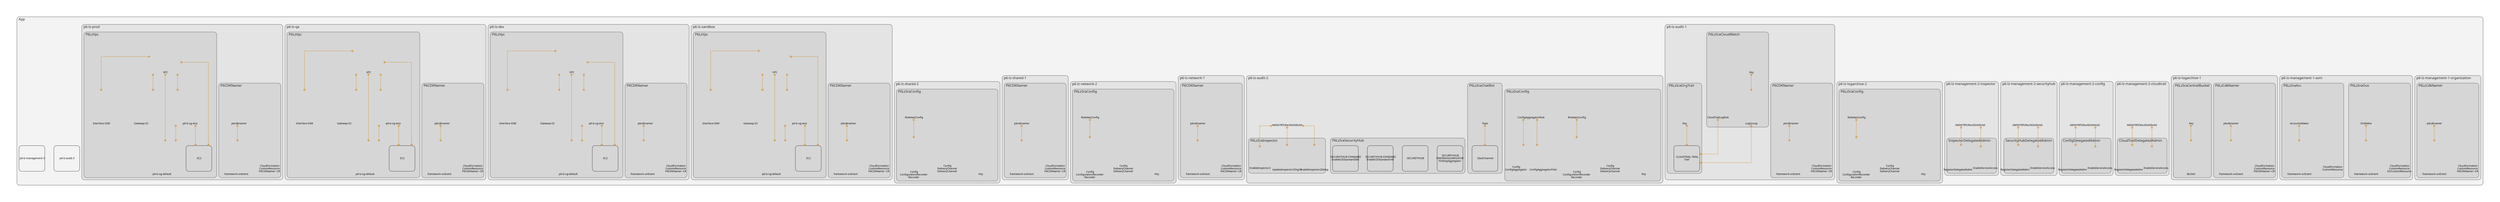 digraph "Diagram" {
  splines = "ortho";
  pad = "1.0";
  nodesep = "0.60";
  ranksep = "0.75";
  fontname = "Sans-Serif";
  fontsize = "15";
  dpi = "200";
  rankdir = "BT";
  compound = "true";
  fontcolor = "#222222";
  edge [
    color = "#D5871488",
    penwidth = 2,
    arrowhead = "dot",
    arrowtail = "dot",
  ];
  node [
    shape = "box",
    style = "rounded",
    fixedsize = true,
    width = 1.7,
    height = 1.7,
    labelloc = "c",
    imagescale = true,
    fontname = "Sans-Serif",
    fontsize = 8,
    margin = 8,
  ];
  subgraph "App" {
    subgraph "cluster-SubGraph.App" {
      graph [
        label = "App",
        labelloc = "b",
        labeljust = "l",
        margin = "10",
        fontsize = "16",
        penwidth = "2",
        pencolor = "#888888",
        style = "filled,rounded",
        fillcolor = "#f3f3f3",
      ];
      "p6-lz-audit-3" [
        label = " p6-lz-audit-3",
        fontsize = 12,
      ];
      "p6-lz-management-3" [
        label = " p6-lz-management-3",
        fontsize = 12,
      ];
      subgraph "cluster-SubGraph.p6-lz-management-1-organization" {
        graph [
          label = "p6-lz-management-1-organization",
          labelloc = "b",
          labeljust = "l",
          margin = "10",
          fontsize = "16",
          penwidth = "2",
          pencolor = "#888888",
          style = "filled,rounded",
          fillcolor = "#e4e4e4",
        ];
        subgraph "cluster-SubGraph.P6LzCdkNamer" {
          graph [
            label = "P6LzCdkNamer",
            labelloc = "b",
            labeljust = "l",
            margin = "10",
            fontsize = "16",
            penwidth = "2",
            pencolor = "#888888",
            style = "filled,rounded",
            fillcolor = "#d6d6d6",
          ];
          "p6-lz-management-1-organization/P6LzCdkNamer/p6cdknamer" [
            label = " p6cdknamer",
            fontsize = 12,
            image = "/Users/philip/.p6/p6m7g8/p6-lz/node_modules/.pnpm/cdk-dia@0.11.0_@aws-cdk+cloud-assembly-schema@38.0.1_@aws-cdk+cx-api@1.204.0_@aws-cdk+cloud-a_jfuice6m4mq3crypw5nsefyri4/node_modules/cdk-dia/icons/aws/Service/Arch_Compute/64/Arch_AWS-Lambda_64@5x.png",
            imagescale = "true",
            imagepos = "tc",
            penwidth = "0",
            shape = "node",
            fixedsize = "true",
            labelloc = "b",
            width = 2,
            height = 2.266,
          ];
          "p6-lz-management-1-organization/P6LzCdkNamer/P6CDKNamer--CR" [
            label = " CloudFormation\nCustomResource\nP6CDKNamer--CR",
            fontsize = 12,
            image = "/Users/philip/.p6/p6m7g8/p6-lz/node_modules/.pnpm/cdk-dia@0.11.0_@aws-cdk+cloud-assembly-schema@38.0.1_@aws-cdk+cx-api@1.204.0_@aws-cdk+cloud-a_jfuice6m4mq3crypw5nsefyri4/node_modules/cdk-dia/icons/aws/Service/Arch_Management-Governance/64/Arch_AWS-CloudFormation_64@5x.png",
            imagescale = "true",
            imagepos = "tc",
            penwidth = "0",
            shape = "node",
            fixedsize = "true",
            labelloc = "b",
            width = 1.2,
            height = 1.898,
          ];
          "p6-lz-management-1-organization/P6LzCdkNamer/P6CDKNamer--Provider/framework-onEvent" [
            label = " framework-onEvent",
            fontsize = 12,
            image = "/Users/philip/.p6/p6m7g8/p6-lz/node_modules/.pnpm/cdk-dia@0.11.0_@aws-cdk+cloud-assembly-schema@38.0.1_@aws-cdk+cx-api@1.204.0_@aws-cdk+cloud-a_jfuice6m4mq3crypw5nsefyri4/node_modules/cdk-dia/icons/aws/Service/Arch_Compute/64/Arch_AWS-Lambda_64@5x.png",
            imagescale = "true",
            imagepos = "tc",
            penwidth = "0",
            shape = "node",
            fixedsize = "true",
            labelloc = "b",
            width = 2,
            height = 2.266,
          ];
        }
      }
      subgraph "cluster-SubGraph.p6-lz-management-1-avm" {
        graph [
          label = "p6-lz-management-1-avm",
          labelloc = "b",
          labeljust = "l",
          margin = "10",
          fontsize = "16",
          penwidth = "2",
          pencolor = "#888888",
          style = "filled,rounded",
          fillcolor = "#e4e4e4",
        ];
        subgraph "cluster-SubGraph.P6LzSraOus" {
          graph [
            label = "P6LzSraOus",
            labelloc = "b",
            labeljust = "l",
            margin = "10",
            fontsize = "16",
            penwidth = "2",
            pencolor = "#888888",
            style = "filled,rounded",
            fillcolor = "#d6d6d6",
          ];
          "p6-lz-management-1-avm/P6LzSraOus/OUMaker" [
            label = " OUMaker",
            fontsize = 12,
            image = "/Users/philip/.p6/p6m7g8/p6-lz/node_modules/.pnpm/cdk-dia@0.11.0_@aws-cdk+cloud-assembly-schema@38.0.1_@aws-cdk+cx-api@1.204.0_@aws-cdk+cloud-a_jfuice6m4mq3crypw5nsefyri4/node_modules/cdk-dia/icons/aws/Service/Arch_Compute/64/Arch_AWS-Lambda_64@5x.png",
            imagescale = "true",
            imagepos = "tc",
            penwidth = "0",
            shape = "node",
            fixedsize = "true",
            labelloc = "b",
            width = 2,
            height = 2.266,
          ];
          "p6-lz-management-1-avm/P6LzSraOus/OUCustomResource" [
            label = " CloudFormation\nCustomResource\nOUCustomResource",
            fontsize = 12,
            image = "/Users/philip/.p6/p6m7g8/p6-lz/node_modules/.pnpm/cdk-dia@0.11.0_@aws-cdk+cloud-assembly-schema@38.0.1_@aws-cdk+cx-api@1.204.0_@aws-cdk+cloud-a_jfuice6m4mq3crypw5nsefyri4/node_modules/cdk-dia/icons/aws/Service/Arch_Management-Governance/64/Arch_AWS-CloudFormation_64@5x.png",
            imagescale = "true",
            imagepos = "tc",
            penwidth = "0",
            shape = "node",
            fixedsize = "true",
            labelloc = "b",
            width = 1.2,
            height = 1.898,
          ];
          "p6-lz-management-1-avm/P6LzSraOus/OUProvider/framework-onEvent" [
            label = " framework-onEvent",
            fontsize = 12,
            image = "/Users/philip/.p6/p6m7g8/p6-lz/node_modules/.pnpm/cdk-dia@0.11.0_@aws-cdk+cloud-assembly-schema@38.0.1_@aws-cdk+cx-api@1.204.0_@aws-cdk+cloud-a_jfuice6m4mq3crypw5nsefyri4/node_modules/cdk-dia/icons/aws/Service/Arch_Compute/64/Arch_AWS-Lambda_64@5x.png",
            imagescale = "true",
            imagepos = "tc",
            penwidth = "0",
            shape = "node",
            fixedsize = "true",
            labelloc = "b",
            width = 2,
            height = 2.266,
          ];
        }
        subgraph "cluster-SubGraph.P6LzSraAcc" {
          graph [
            label = "P6LzSraAcc",
            labelloc = "b",
            labeljust = "l",
            margin = "10",
            fontsize = "16",
            penwidth = "2",
            pencolor = "#888888",
            style = "filled,rounded",
            fillcolor = "#d6d6d6",
          ];
          "p6-lz-management-1-avm/P6LzSraAcc/AccountsMaker" [
            label = " AccountsMaker",
            fontsize = 12,
            image = "/Users/philip/.p6/p6m7g8/p6-lz/node_modules/.pnpm/cdk-dia@0.11.0_@aws-cdk+cloud-assembly-schema@38.0.1_@aws-cdk+cx-api@1.204.0_@aws-cdk+cloud-a_jfuice6m4mq3crypw5nsefyri4/node_modules/cdk-dia/icons/aws/Service/Arch_Compute/64/Arch_AWS-Lambda_64@5x.png",
            imagescale = "true",
            imagepos = "tc",
            penwidth = "0",
            shape = "node",
            fixedsize = "true",
            labelloc = "b",
            width = 2,
            height = 2.266,
          ];
          "p6-lz-management-1-avm/P6LzSraAcc/AccountsCustomResource" [
            label = " CloudFormation\nCustomResource",
            fontsize = 12,
            image = "/Users/philip/.p6/p6m7g8/p6-lz/node_modules/.pnpm/cdk-dia@0.11.0_@aws-cdk+cloud-assembly-schema@38.0.1_@aws-cdk+cx-api@1.204.0_@aws-cdk+cloud-a_jfuice6m4mq3crypw5nsefyri4/node_modules/cdk-dia/icons/aws/Service/Arch_Management-Governance/64/Arch_AWS-CloudFormation_64@5x.png",
            imagescale = "true",
            imagepos = "tc",
            penwidth = "0",
            shape = "node",
            fixedsize = "true",
            labelloc = "b",
            width = 1.2,
            height = 1.682,
          ];
          "p6-lz-management-1-avm/P6LzSraAcc/AccountsProvider/framework-onEvent" [
            label = " framework-onEvent",
            fontsize = 12,
            image = "/Users/philip/.p6/p6m7g8/p6-lz/node_modules/.pnpm/cdk-dia@0.11.0_@aws-cdk+cloud-assembly-schema@38.0.1_@aws-cdk+cx-api@1.204.0_@aws-cdk+cloud-a_jfuice6m4mq3crypw5nsefyri4/node_modules/cdk-dia/icons/aws/Service/Arch_Compute/64/Arch_AWS-Lambda_64@5x.png",
            imagescale = "true",
            imagepos = "tc",
            penwidth = "0",
            shape = "node",
            fixedsize = "true",
            labelloc = "b",
            width = 2,
            height = 2.266,
          ];
        }
      }
      subgraph "cluster-SubGraph.p6-lz-logarchive-1" {
        graph [
          label = "p6-lz-logarchive-1",
          labelloc = "b",
          labeljust = "l",
          margin = "10",
          fontsize = "16",
          penwidth = "2",
          pencolor = "#888888",
          style = "filled,rounded",
          fillcolor = "#e4e4e4",
        ];
        subgraph "cluster-SubGraph.P6LzCdkNamer" {
          graph [
            label = "P6LzCdkNamer",
            labelloc = "b",
            labeljust = "l",
            margin = "10",
            fontsize = "16",
            penwidth = "2",
            pencolor = "#888888",
            style = "filled,rounded",
            fillcolor = "#d6d6d6",
          ];
          "p6-lz-logarchive-1/P6LzCdkNamer/p6cdknamer" [
            label = " p6cdknamer",
            fontsize = 12,
            image = "/Users/philip/.p6/p6m7g8/p6-lz/node_modules/.pnpm/cdk-dia@0.11.0_@aws-cdk+cloud-assembly-schema@38.0.1_@aws-cdk+cx-api@1.204.0_@aws-cdk+cloud-a_jfuice6m4mq3crypw5nsefyri4/node_modules/cdk-dia/icons/aws/Service/Arch_Compute/64/Arch_AWS-Lambda_64@5x.png",
            imagescale = "true",
            imagepos = "tc",
            penwidth = "0",
            shape = "node",
            fixedsize = "true",
            labelloc = "b",
            width = 2,
            height = 2.266,
          ];
          "p6-lz-logarchive-1/P6LzCdkNamer/P6CDKNamer--CR" [
            label = " CloudFormation\nCustomResource\nP6CDKNamer--CR",
            fontsize = 12,
            image = "/Users/philip/.p6/p6m7g8/p6-lz/node_modules/.pnpm/cdk-dia@0.11.0_@aws-cdk+cloud-assembly-schema@38.0.1_@aws-cdk+cx-api@1.204.0_@aws-cdk+cloud-a_jfuice6m4mq3crypw5nsefyri4/node_modules/cdk-dia/icons/aws/Service/Arch_Management-Governance/64/Arch_AWS-CloudFormation_64@5x.png",
            imagescale = "true",
            imagepos = "tc",
            penwidth = "0",
            shape = "node",
            fixedsize = "true",
            labelloc = "b",
            width = 1.2,
            height = 1.898,
          ];
          "p6-lz-logarchive-1/P6LzCdkNamer/P6CDKNamer--Provider/framework-onEvent" [
            label = " framework-onEvent",
            fontsize = 12,
            image = "/Users/philip/.p6/p6m7g8/p6-lz/node_modules/.pnpm/cdk-dia@0.11.0_@aws-cdk+cloud-assembly-schema@38.0.1_@aws-cdk+cx-api@1.204.0_@aws-cdk+cloud-a_jfuice6m4mq3crypw5nsefyri4/node_modules/cdk-dia/icons/aws/Service/Arch_Compute/64/Arch_AWS-Lambda_64@5x.png",
            imagescale = "true",
            imagepos = "tc",
            penwidth = "0",
            shape = "node",
            fixedsize = "true",
            labelloc = "b",
            width = 2,
            height = 2.266,
          ];
        }
        subgraph "cluster-SubGraph.P6LzSraCentralBucket" {
          graph [
            label = "P6LzSraCentralBucket",
            labelloc = "b",
            labeljust = "l",
            margin = "10",
            fontsize = "16",
            penwidth = "2",
            pencolor = "#888888",
            style = "filled,rounded",
            fillcolor = "#d6d6d6",
          ];
          "p6-lz-logarchive-1/P6LzSraCentralBucket/Key" [
            label = " Key",
            fontsize = 12,
            image = "/Users/philip/.p6/p6m7g8/p6-lz/node_modules/.pnpm/cdk-dia@0.11.0_@aws-cdk+cloud-assembly-schema@38.0.1_@aws-cdk+cx-api@1.204.0_@aws-cdk+cloud-a_jfuice6m4mq3crypw5nsefyri4/node_modules/cdk-dia/icons/aws/Service/Arch_Security-Identity-Compliance/64/Arch_AWS-Key-Management-Services_64@5x.png",
            imagescale = "true",
            imagepos = "tc",
            penwidth = "0",
            shape = "node",
            fixedsize = "true",
            labelloc = "b",
            width = 2,
            height = 2.266,
          ];
          "p6-lz-logarchive-1/P6LzSraCentralBucket/Bucket" [
            label = " Bucket",
            fontsize = 12,
            image = "/Users/philip/.p6/p6m7g8/p6-lz/node_modules/.pnpm/cdk-dia@0.11.0_@aws-cdk+cloud-assembly-schema@38.0.1_@aws-cdk+cx-api@1.204.0_@aws-cdk+cloud-a_jfuice6m4mq3crypw5nsefyri4/node_modules/cdk-dia/icons/aws/Service/Arch_Storage/64/Arch_Amazon-S3-Standard_64@5x.png",
            imagescale = "true",
            imagepos = "tc",
            penwidth = "0",
            shape = "node",
            fixedsize = "true",
            labelloc = "b",
            width = 2,
            height = 2.266,
          ];
        }
      }
      subgraph "cluster-SubGraph.p6-lz-management-2-cloudtrail" {
        graph [
          label = "p6-lz-management-2-cloudtrail",
          labelloc = "b",
          labeljust = "l",
          margin = "10",
          fontsize = "16",
          penwidth = "2",
          pencolor = "#888888",
          style = "filled,rounded",
          fillcolor = "#e4e4e4",
        ];
        "p6-lz-management-2-cloudtrail/AWS679f53fac002430cb0da5b7982bd2287" [
          label = "\nAWS679f53fac002430cb0",
          fontsize = 12,
          image = "/Users/philip/.p6/p6m7g8/p6-lz/node_modules/.pnpm/cdk-dia@0.11.0_@aws-cdk+cloud-assembly-schema@38.0.1_@aws-cdk+cx-api@1.204.0_@aws-cdk+cloud-a_jfuice6m4mq3crypw5nsefyri4/node_modules/cdk-dia/icons/aws/Service/Arch_Compute/64/Arch_AWS-Lambda_64@5x.png",
          imagescale = "true",
          imagepos = "tc",
          penwidth = "0",
          shape = "node",
          fixedsize = "true",
          labelloc = "b",
          width = 2,
          height = 2.4819999999999998,
        ];
        subgraph "cluster-SubGraph.CloudTrailDelegatedAdmin" {
          graph [
            label = "CloudTrailDelegatedAdmin",
            labelloc = "b",
            labeljust = "l",
            margin = "10",
            fontsize = "16",
            penwidth = "2",
            pencolor = "#888888",
            style = "filled,rounded",
            fillcolor = "#d6d6d6",
          ];
          "p6-lz-management-2-cloudtrail/CloudTrailDelegatedAdmin/EnableServiceAccess" [
            label = " EnableServiceAccess",
            fontsize = 12,
            image = "/Users/philip/.p6/p6m7g8/p6-lz/node_modules/.pnpm/cdk-dia@0.11.0_@aws-cdk+cloud-assembly-schema@38.0.1_@aws-cdk+cx-api@1.204.0_@aws-cdk+cloud-a_jfuice6m4mq3crypw5nsefyri4/node_modules/cdk-dia/icons/aws/Service/Arch_Management-Governance/64/Arch_AWS-CloudFormation_64@5x.png",
            imagescale = "true",
            imagepos = "tc",
            penwidth = "0",
            shape = "node",
            fixedsize = "true",
            labelloc = "b",
            width = 1.2,
            height = 1.466,
          ];
          "p6-lz-management-2-cloudtrail/CloudTrailDelegatedAdmin/RegisterDelegatedAdmin" [
            label = "\nRegisterDelegatedAdmi",
            fontsize = 12,
            image = "/Users/philip/.p6/p6m7g8/p6-lz/node_modules/.pnpm/cdk-dia@0.11.0_@aws-cdk+cloud-assembly-schema@38.0.1_@aws-cdk+cx-api@1.204.0_@aws-cdk+cloud-a_jfuice6m4mq3crypw5nsefyri4/node_modules/cdk-dia/icons/aws/Service/Arch_Management-Governance/64/Arch_AWS-CloudFormation_64@5x.png",
            imagescale = "true",
            imagepos = "tc",
            penwidth = "0",
            shape = "node",
            fixedsize = "true",
            labelloc = "b",
            width = 1.2,
            height = 1.682,
          ];
        }
      }
      subgraph "cluster-SubGraph.p6-lz-management-2-config" {
        graph [
          label = "p6-lz-management-2-config",
          labelloc = "b",
          labeljust = "l",
          margin = "10",
          fontsize = "16",
          penwidth = "2",
          pencolor = "#888888",
          style = "filled,rounded",
          fillcolor = "#e4e4e4",
        ];
        "p6-lz-management-2-config/AWS679f53fac002430cb0da5b7982bd2287" [
          label = "\nAWS679f53fac002430cb0",
          fontsize = 12,
          image = "/Users/philip/.p6/p6m7g8/p6-lz/node_modules/.pnpm/cdk-dia@0.11.0_@aws-cdk+cloud-assembly-schema@38.0.1_@aws-cdk+cx-api@1.204.0_@aws-cdk+cloud-a_jfuice6m4mq3crypw5nsefyri4/node_modules/cdk-dia/icons/aws/Service/Arch_Compute/64/Arch_AWS-Lambda_64@5x.png",
          imagescale = "true",
          imagepos = "tc",
          penwidth = "0",
          shape = "node",
          fixedsize = "true",
          labelloc = "b",
          width = 2,
          height = 2.4819999999999998,
        ];
        subgraph "cluster-SubGraph.ConfigDelegatedAdmin" {
          graph [
            label = "ConfigDelegatedAdmin",
            labelloc = "b",
            labeljust = "l",
            margin = "10",
            fontsize = "16",
            penwidth = "2",
            pencolor = "#888888",
            style = "filled,rounded",
            fillcolor = "#d6d6d6",
          ];
          "p6-lz-management-2-config/ConfigDelegatedAdmin/EnableServiceAccess" [
            label = " EnableServiceAccess",
            fontsize = 12,
            image = "/Users/philip/.p6/p6m7g8/p6-lz/node_modules/.pnpm/cdk-dia@0.11.0_@aws-cdk+cloud-assembly-schema@38.0.1_@aws-cdk+cx-api@1.204.0_@aws-cdk+cloud-a_jfuice6m4mq3crypw5nsefyri4/node_modules/cdk-dia/icons/aws/Service/Arch_Management-Governance/64/Arch_AWS-CloudFormation_64@5x.png",
            imagescale = "true",
            imagepos = "tc",
            penwidth = "0",
            shape = "node",
            fixedsize = "true",
            labelloc = "b",
            width = 1.2,
            height = 1.466,
          ];
          "p6-lz-management-2-config/ConfigDelegatedAdmin/RegisterDelegatedAdmin" [
            label = "\nRegisterDelegatedAdmi",
            fontsize = 12,
            image = "/Users/philip/.p6/p6m7g8/p6-lz/node_modules/.pnpm/cdk-dia@0.11.0_@aws-cdk+cloud-assembly-schema@38.0.1_@aws-cdk+cx-api@1.204.0_@aws-cdk+cloud-a_jfuice6m4mq3crypw5nsefyri4/node_modules/cdk-dia/icons/aws/Service/Arch_Management-Governance/64/Arch_AWS-CloudFormation_64@5x.png",
            imagescale = "true",
            imagepos = "tc",
            penwidth = "0",
            shape = "node",
            fixedsize = "true",
            labelloc = "b",
            width = 1.2,
            height = 1.682,
          ];
        }
      }
      subgraph "cluster-SubGraph.p6-lz-management-2-securityhub" {
        graph [
          label = "p6-lz-management-2-securityhub",
          labelloc = "b",
          labeljust = "l",
          margin = "10",
          fontsize = "16",
          penwidth = "2",
          pencolor = "#888888",
          style = "filled,rounded",
          fillcolor = "#e4e4e4",
        ];
        "p6-lz-management-2-securityhub/AWS679f53fac002430cb0da5b7982bd2287" [
          label = "\nAWS679f53fac002430cb0",
          fontsize = 12,
          image = "/Users/philip/.p6/p6m7g8/p6-lz/node_modules/.pnpm/cdk-dia@0.11.0_@aws-cdk+cloud-assembly-schema@38.0.1_@aws-cdk+cx-api@1.204.0_@aws-cdk+cloud-a_jfuice6m4mq3crypw5nsefyri4/node_modules/cdk-dia/icons/aws/Service/Arch_Compute/64/Arch_AWS-Lambda_64@5x.png",
          imagescale = "true",
          imagepos = "tc",
          penwidth = "0",
          shape = "node",
          fixedsize = "true",
          labelloc = "b",
          width = 2,
          height = 2.4819999999999998,
        ];
        subgraph "cluster-SubGraph.SecurityHubDelegatedAdmin" {
          graph [
            label = "SecurityHubDelegatedAdmin",
            labelloc = "b",
            labeljust = "l",
            margin = "10",
            fontsize = "16",
            penwidth = "2",
            pencolor = "#888888",
            style = "filled,rounded",
            fillcolor = "#d6d6d6",
          ];
          "p6-lz-management-2-securityhub/SecurityHubDelegatedAdmin/EnableServiceAccess" [
            label = " EnableServiceAccess",
            fontsize = 12,
            image = "/Users/philip/.p6/p6m7g8/p6-lz/node_modules/.pnpm/cdk-dia@0.11.0_@aws-cdk+cloud-assembly-schema@38.0.1_@aws-cdk+cx-api@1.204.0_@aws-cdk+cloud-a_jfuice6m4mq3crypw5nsefyri4/node_modules/cdk-dia/icons/aws/Service/Arch_Management-Governance/64/Arch_AWS-CloudFormation_64@5x.png",
            imagescale = "true",
            imagepos = "tc",
            penwidth = "0",
            shape = "node",
            fixedsize = "true",
            labelloc = "b",
            width = 1.2,
            height = 1.466,
          ];
          "p6-lz-management-2-securityhub/SecurityHubDelegatedAdmin/RegisterDelegatedAdmin" [
            label = "\nRegisterDelegatedAdmi",
            fontsize = 12,
            image = "/Users/philip/.p6/p6m7g8/p6-lz/node_modules/.pnpm/cdk-dia@0.11.0_@aws-cdk+cloud-assembly-schema@38.0.1_@aws-cdk+cx-api@1.204.0_@aws-cdk+cloud-a_jfuice6m4mq3crypw5nsefyri4/node_modules/cdk-dia/icons/aws/Service/Arch_Management-Governance/64/Arch_AWS-CloudFormation_64@5x.png",
            imagescale = "true",
            imagepos = "tc",
            penwidth = "0",
            shape = "node",
            fixedsize = "true",
            labelloc = "b",
            width = 1.2,
            height = 1.682,
          ];
        }
      }
      subgraph "cluster-SubGraph.p6-lz-management-2-inspector" {
        graph [
          label = "p6-lz-management-2-inspector",
          labelloc = "b",
          labeljust = "l",
          margin = "10",
          fontsize = "16",
          penwidth = "2",
          pencolor = "#888888",
          style = "filled,rounded",
          fillcolor = "#e4e4e4",
        ];
        "p6-lz-management-2-inspector/AWS679f53fac002430cb0da5b7982bd2287" [
          label = "\nAWS679f53fac002430cb0",
          fontsize = 12,
          image = "/Users/philip/.p6/p6m7g8/p6-lz/node_modules/.pnpm/cdk-dia@0.11.0_@aws-cdk+cloud-assembly-schema@38.0.1_@aws-cdk+cx-api@1.204.0_@aws-cdk+cloud-a_jfuice6m4mq3crypw5nsefyri4/node_modules/cdk-dia/icons/aws/Service/Arch_Compute/64/Arch_AWS-Lambda_64@5x.png",
          imagescale = "true",
          imagepos = "tc",
          penwidth = "0",
          shape = "node",
          fixedsize = "true",
          labelloc = "b",
          width = 2,
          height = 2.4819999999999998,
        ];
        subgraph "cluster-SubGraph.InspectorDelegatedAdmin" {
          graph [
            label = "InspectorDelegatedAdmin",
            labelloc = "b",
            labeljust = "l",
            margin = "10",
            fontsize = "16",
            penwidth = "2",
            pencolor = "#888888",
            style = "filled,rounded",
            fillcolor = "#d6d6d6",
          ];
          "p6-lz-management-2-inspector/InspectorDelegatedAdmin/EnableServiceAccess" [
            label = " EnableServiceAccess",
            fontsize = 12,
            image = "/Users/philip/.p6/p6m7g8/p6-lz/node_modules/.pnpm/cdk-dia@0.11.0_@aws-cdk+cloud-assembly-schema@38.0.1_@aws-cdk+cx-api@1.204.0_@aws-cdk+cloud-a_jfuice6m4mq3crypw5nsefyri4/node_modules/cdk-dia/icons/aws/Service/Arch_Management-Governance/64/Arch_AWS-CloudFormation_64@5x.png",
            imagescale = "true",
            imagepos = "tc",
            penwidth = "0",
            shape = "node",
            fixedsize = "true",
            labelloc = "b",
            width = 1.2,
            height = 1.466,
          ];
          "p6-lz-management-2-inspector/InspectorDelegatedAdmin/RegisterDelegatedAdmin" [
            label = "\nRegisterDelegatedAdmi",
            fontsize = 12,
            image = "/Users/philip/.p6/p6m7g8/p6-lz/node_modules/.pnpm/cdk-dia@0.11.0_@aws-cdk+cloud-assembly-schema@38.0.1_@aws-cdk+cx-api@1.204.0_@aws-cdk+cloud-a_jfuice6m4mq3crypw5nsefyri4/node_modules/cdk-dia/icons/aws/Service/Arch_Management-Governance/64/Arch_AWS-CloudFormation_64@5x.png",
            imagescale = "true",
            imagepos = "tc",
            penwidth = "0",
            shape = "node",
            fixedsize = "true",
            labelloc = "b",
            width = 1.2,
            height = 1.682,
          ];
        }
      }
      subgraph "cluster-SubGraph.p6-lz-logarchive-2" {
        graph [
          label = "p6-lz-logarchive-2",
          labelloc = "b",
          labeljust = "l",
          margin = "10",
          fontsize = "16",
          penwidth = "2",
          pencolor = "#888888",
          style = "filled,rounded",
          fillcolor = "#e4e4e4",
        ];
        subgraph "cluster-SubGraph.P6LzSraConfig" {
          graph [
            label = "P6LzSraConfig",
            labelloc = "b",
            labeljust = "l",
            margin = "10",
            fontsize = "16",
            penwidth = "2",
            pencolor = "#888888",
            style = "filled,rounded",
            fillcolor = "#d6d6d6",
          ];
          "p6-lz-logarchive-2/P6LzSraConfig/Key" [
            label = " Key",
            fontsize = 12,
            image = "/Users/philip/.p6/p6m7g8/p6-lz/node_modules/.pnpm/cdk-dia@0.11.0_@aws-cdk+cloud-assembly-schema@38.0.1_@aws-cdk+cx-api@1.204.0_@aws-cdk+cloud-a_jfuice6m4mq3crypw5nsefyri4/node_modules/cdk-dia/icons/aws/Service/Arch_Security-Identity-Compliance/64/Arch_AWS-Key-Management-Services_64@5x.png",
            imagescale = "true",
            imagepos = "tc",
            penwidth = "0",
            shape = "node",
            fixedsize = "true",
            labelloc = "b",
            width = 2,
            height = 2.266,
          ];
          "p6-lz-logarchive-2/P6LzSraConfig/RoleAwsConfig" [
            label = " RoleAwsConfig",
            fontsize = 12,
            image = "/Users/philip/.p6/p6m7g8/p6-lz/node_modules/.pnpm/cdk-dia@0.11.0_@aws-cdk+cloud-assembly-schema@38.0.1_@aws-cdk+cx-api@1.204.0_@aws-cdk+cloud-a_jfuice6m4mq3crypw5nsefyri4/node_modules/cdk-dia/icons/aws/Service/Arch_Security-Identity-Compliance/64/Arch_AWS-Identity-and-Access-Management_64@5x.png",
            imagescale = "true",
            imagepos = "tc",
            penwidth = "0",
            shape = "node",
            fixedsize = "true",
            labelloc = "b",
            width = 1.2,
            height = 1.466,
          ];
          "p6-lz-logarchive-2/P6LzSraConfig/DeliveryChannel" [
            label = " Config\nDeliveryChannel\nDeliveryChannel",
            fontsize = 12,
            image = "/Users/philip/.p6/p6m7g8/p6-lz/node_modules/.pnpm/cdk-dia@0.11.0_@aws-cdk+cloud-assembly-schema@38.0.1_@aws-cdk+cx-api@1.204.0_@aws-cdk+cloud-a_jfuice6m4mq3crypw5nsefyri4/node_modules/cdk-dia/icons/aws/Service/Arch_Management-Governance/64/Arch_AWS-Config_64@5x.png",
            imagescale = "true",
            imagepos = "tc",
            penwidth = "0",
            shape = "node",
            fixedsize = "true",
            labelloc = "b",
            width = 1.2,
            height = 1.898,
          ];
          "p6-lz-logarchive-2/P6LzSraConfig/Recorder" [
            label = " Config\nConfigurationRecorder\nRecorder",
            fontsize = 12,
            image = "/Users/philip/.p6/p6m7g8/p6-lz/node_modules/.pnpm/cdk-dia@0.11.0_@aws-cdk+cloud-assembly-schema@38.0.1_@aws-cdk+cx-api@1.204.0_@aws-cdk+cloud-a_jfuice6m4mq3crypw5nsefyri4/node_modules/cdk-dia/icons/aws/Service/Arch_Management-Governance/64/Arch_AWS-Config_64@5x.png",
            imagescale = "true",
            imagepos = "tc",
            penwidth = "0",
            shape = "node",
            fixedsize = "true",
            labelloc = "b",
            width = 2,
            height = 2.6979999999999995,
          ];
        }
      }
      subgraph "cluster-SubGraph.p6-lz-audit-1" {
        graph [
          label = "p6-lz-audit-1",
          labelloc = "b",
          labeljust = "l",
          margin = "10",
          fontsize = "16",
          penwidth = "2",
          pencolor = "#888888",
          style = "filled,rounded",
          fillcolor = "#e4e4e4",
        ];
        subgraph "cluster-SubGraph.P6CDKNamer" {
          graph [
            label = "P6CDKNamer",
            labelloc = "b",
            labeljust = "l",
            margin = "10",
            fontsize = "16",
            penwidth = "2",
            pencolor = "#888888",
            style = "filled,rounded",
            fillcolor = "#d6d6d6",
          ];
          "p6-lz-audit-1/P6CDKNamer/p6cdknamer" [
            label = " p6cdknamer",
            fontsize = 12,
            image = "/Users/philip/.p6/p6m7g8/p6-lz/node_modules/.pnpm/cdk-dia@0.11.0_@aws-cdk+cloud-assembly-schema@38.0.1_@aws-cdk+cx-api@1.204.0_@aws-cdk+cloud-a_jfuice6m4mq3crypw5nsefyri4/node_modules/cdk-dia/icons/aws/Service/Arch_Compute/64/Arch_AWS-Lambda_64@5x.png",
            imagescale = "true",
            imagepos = "tc",
            penwidth = "0",
            shape = "node",
            fixedsize = "true",
            labelloc = "b",
            width = 2,
            height = 2.266,
          ];
          "p6-lz-audit-1/P6CDKNamer/P6CDKNamer--CR" [
            label = " CloudFormation\nCustomResource\nP6CDKNamer--CR",
            fontsize = 12,
            image = "/Users/philip/.p6/p6m7g8/p6-lz/node_modules/.pnpm/cdk-dia@0.11.0_@aws-cdk+cloud-assembly-schema@38.0.1_@aws-cdk+cx-api@1.204.0_@aws-cdk+cloud-a_jfuice6m4mq3crypw5nsefyri4/node_modules/cdk-dia/icons/aws/Service/Arch_Management-Governance/64/Arch_AWS-CloudFormation_64@5x.png",
            imagescale = "true",
            imagepos = "tc",
            penwidth = "0",
            shape = "node",
            fixedsize = "true",
            labelloc = "b",
            width = 1.2,
            height = 1.898,
          ];
          "p6-lz-audit-1/P6CDKNamer/P6CDKNamer--Provider/framework-onEvent" [
            label = " framework-onEvent",
            fontsize = 12,
            image = "/Users/philip/.p6/p6m7g8/p6-lz/node_modules/.pnpm/cdk-dia@0.11.0_@aws-cdk+cloud-assembly-schema@38.0.1_@aws-cdk+cx-api@1.204.0_@aws-cdk+cloud-a_jfuice6m4mq3crypw5nsefyri4/node_modules/cdk-dia/icons/aws/Service/Arch_Compute/64/Arch_AWS-Lambda_64@5x.png",
            imagescale = "true",
            imagepos = "tc",
            penwidth = "0",
            shape = "node",
            fixedsize = "true",
            labelloc = "b",
            width = 2,
            height = 2.266,
          ];
        }
        subgraph "cluster-SubGraph.P6LzSraCloudWatch" {
          graph [
            label = "P6LzSraCloudWatch",
            labelloc = "b",
            labeljust = "l",
            margin = "10",
            fontsize = "16",
            penwidth = "2",
            pencolor = "#888888",
            style = "filled,rounded",
            fillcolor = "#d6d6d6",
          ];
          "p6-lz-audit-1/P6LzSraCloudWatch/Key" [
            label = " Key",
            fontsize = 12,
            image = "/Users/philip/.p6/p6m7g8/p6-lz/node_modules/.pnpm/cdk-dia@0.11.0_@aws-cdk+cloud-assembly-schema@38.0.1_@aws-cdk+cx-api@1.204.0_@aws-cdk+cloud-a_jfuice6m4mq3crypw5nsefyri4/node_modules/cdk-dia/icons/aws/Service/Arch_Security-Identity-Compliance/64/Arch_AWS-Key-Management-Services_64@5x.png",
            imagescale = "true",
            imagepos = "tc",
            penwidth = "0",
            shape = "node",
            fixedsize = "true",
            labelloc = "b",
            width = 2,
            height = 2.266,
          ];
          "p6-lz-audit-1/P6LzSraCloudWatch/LogGroup" [
            label = " LogGroup",
            fontsize = 12,
            image = "/Users/philip/.p6/p6m7g8/p6-lz/node_modules/.pnpm/cdk-dia@0.11.0_@aws-cdk+cloud-assembly-schema@38.0.1_@aws-cdk+cx-api@1.204.0_@aws-cdk+cloud-a_jfuice6m4mq3crypw5nsefyri4/node_modules/cdk-dia/icons/aws/Resource/Res_Management-Governance/Res_48_Dark/Res_Amazon-Cloudwatch_Logs_48_Dark_gen.png",
            imagescale = "true",
            imagepos = "tc",
            penwidth = "0",
            shape = "node",
            fixedsize = "true",
            labelloc = "b",
            width = 2,
            height = 2.266,
          ];
          "p6-lz-audit-1/P6LzSraCloudWatch/CloudTrailLogRole" [
            label = " CloudTrailLogRole",
            fontsize = 12,
            image = "/Users/philip/.p6/p6m7g8/p6-lz/node_modules/.pnpm/cdk-dia@0.11.0_@aws-cdk+cloud-assembly-schema@38.0.1_@aws-cdk+cx-api@1.204.0_@aws-cdk+cloud-a_jfuice6m4mq3crypw5nsefyri4/node_modules/cdk-dia/icons/aws/Service/Arch_Security-Identity-Compliance/64/Arch_AWS-Identity-and-Access-Management_64@5x.png",
            imagescale = "true",
            imagepos = "tc",
            penwidth = "0",
            shape = "node",
            fixedsize = "true",
            labelloc = "b",
            width = 1.2,
            height = 1.466,
          ];
        }
        subgraph "cluster-SubGraph.P6LzSraOrgTrail" {
          graph [
            label = "P6LzSraOrgTrail",
            labelloc = "b",
            labeljust = "l",
            margin = "10",
            fontsize = "16",
            penwidth = "2",
            pencolor = "#888888",
            style = "filled,rounded",
            fillcolor = "#d6d6d6",
          ];
          "p6-lz-audit-1/P6LzSraOrgTrail/Key" [
            label = " Key",
            fontsize = 12,
            image = "/Users/philip/.p6/p6m7g8/p6-lz/node_modules/.pnpm/cdk-dia@0.11.0_@aws-cdk+cloud-assembly-schema@38.0.1_@aws-cdk+cx-api@1.204.0_@aws-cdk+cloud-a_jfuice6m4mq3crypw5nsefyri4/node_modules/cdk-dia/icons/aws/Service/Arch_Security-Identity-Compliance/64/Arch_AWS-Key-Management-Services_64@5x.png",
            imagescale = "true",
            imagepos = "tc",
            penwidth = "0",
            shape = "node",
            fixedsize = "true",
            labelloc = "b",
            width = 2,
            height = 2.266,
          ];
          "p6-lz-audit-1/P6LzSraOrgTrail/Trail" [
            label = " CLOUDTRAIL TRAIL\nTrail",
            fontsize = 12,
          ];
        }
      }
      subgraph "cluster-SubGraph.p6-lz-audit-2" {
        graph [
          label = "p6-lz-audit-2",
          labelloc = "b",
          labeljust = "l",
          margin = "10",
          fontsize = "16",
          penwidth = "2",
          pencolor = "#888888",
          style = "filled,rounded",
          fillcolor = "#e4e4e4",
        ];
        "p6-lz-audit-2/AWS679f53fac002430cb0da5b7982bd2287" [
          label = "\nAWS679f53fac002430cb0",
          fontsize = 12,
          image = "/Users/philip/.p6/p6m7g8/p6-lz/node_modules/.pnpm/cdk-dia@0.11.0_@aws-cdk+cloud-assembly-schema@38.0.1_@aws-cdk+cx-api@1.204.0_@aws-cdk+cloud-a_jfuice6m4mq3crypw5nsefyri4/node_modules/cdk-dia/icons/aws/Service/Arch_Compute/64/Arch_AWS-Lambda_64@5x.png",
          imagescale = "true",
          imagepos = "tc",
          penwidth = "0",
          shape = "node",
          fixedsize = "true",
          labelloc = "b",
          width = 2,
          height = 2.4819999999999998,
        ];
        subgraph "cluster-SubGraph.P6LzSraConfig" {
          graph [
            label = "P6LzSraConfig",
            labelloc = "b",
            labeljust = "l",
            margin = "10",
            fontsize = "16",
            penwidth = "2",
            pencolor = "#888888",
            style = "filled,rounded",
            fillcolor = "#d6d6d6",
          ];
          "p6-lz-audit-2/P6LzSraConfig/Key" [
            label = " Key",
            fontsize = 12,
            image = "/Users/philip/.p6/p6m7g8/p6-lz/node_modules/.pnpm/cdk-dia@0.11.0_@aws-cdk+cloud-assembly-schema@38.0.1_@aws-cdk+cx-api@1.204.0_@aws-cdk+cloud-a_jfuice6m4mq3crypw5nsefyri4/node_modules/cdk-dia/icons/aws/Service/Arch_Security-Identity-Compliance/64/Arch_AWS-Key-Management-Services_64@5x.png",
            imagescale = "true",
            imagepos = "tc",
            penwidth = "0",
            shape = "node",
            fixedsize = "true",
            labelloc = "b",
            width = 2,
            height = 2.266,
          ];
          "p6-lz-audit-2/P6LzSraConfig/RoleAwsConfig" [
            label = " RoleAwsConfig",
            fontsize = 12,
            image = "/Users/philip/.p6/p6m7g8/p6-lz/node_modules/.pnpm/cdk-dia@0.11.0_@aws-cdk+cloud-assembly-schema@38.0.1_@aws-cdk+cx-api@1.204.0_@aws-cdk+cloud-a_jfuice6m4mq3crypw5nsefyri4/node_modules/cdk-dia/icons/aws/Service/Arch_Security-Identity-Compliance/64/Arch_AWS-Identity-and-Access-Management_64@5x.png",
            imagescale = "true",
            imagepos = "tc",
            penwidth = "0",
            shape = "node",
            fixedsize = "true",
            labelloc = "b",
            width = 1.2,
            height = 1.466,
          ];
          "p6-lz-audit-2/P6LzSraConfig/DeliveryChannel" [
            label = " Config\nDeliveryChannel\nDeliveryChannel",
            fontsize = 12,
            image = "/Users/philip/.p6/p6m7g8/p6-lz/node_modules/.pnpm/cdk-dia@0.11.0_@aws-cdk+cloud-assembly-schema@38.0.1_@aws-cdk+cx-api@1.204.0_@aws-cdk+cloud-a_jfuice6m4mq3crypw5nsefyri4/node_modules/cdk-dia/icons/aws/Service/Arch_Management-Governance/64/Arch_AWS-Config_64@5x.png",
            imagescale = "true",
            imagepos = "tc",
            penwidth = "0",
            shape = "node",
            fixedsize = "true",
            labelloc = "b",
            width = 1.2,
            height = 1.898,
          ];
          "p6-lz-audit-2/P6LzSraConfig/Recorder" [
            label = " Config\nConfigurationRecorder\nRecorder",
            fontsize = 12,
            image = "/Users/philip/.p6/p6m7g8/p6-lz/node_modules/.pnpm/cdk-dia@0.11.0_@aws-cdk+cloud-assembly-schema@38.0.1_@aws-cdk+cx-api@1.204.0_@aws-cdk+cloud-a_jfuice6m4mq3crypw5nsefyri4/node_modules/cdk-dia/icons/aws/Service/Arch_Management-Governance/64/Arch_AWS-Config_64@5x.png",
            imagescale = "true",
            imagepos = "tc",
            penwidth = "0",
            shape = "node",
            fixedsize = "true",
            labelloc = "b",
            width = 2,
            height = 2.6979999999999995,
          ];
          "p6-lz-audit-2/P6LzSraConfig/ConfigAggregatorRole" [
            label = " ConfigAggregatorRole",
            fontsize = 12,
            image = "/Users/philip/.p6/p6m7g8/p6-lz/node_modules/.pnpm/cdk-dia@0.11.0_@aws-cdk+cloud-assembly-schema@38.0.1_@aws-cdk+cx-api@1.204.0_@aws-cdk+cloud-a_jfuice6m4mq3crypw5nsefyri4/node_modules/cdk-dia/icons/aws/Service/Arch_Security-Identity-Compliance/64/Arch_AWS-Identity-and-Access-Management_64@5x.png",
            imagescale = "true",
            imagepos = "tc",
            penwidth = "0",
            shape = "node",
            fixedsize = "true",
            labelloc = "b",
            width = 1.2,
            height = 1.466,
          ];
          "p6-lz-audit-2/P6LzSraConfig/ConfigAggregatorPolicy" [
            label = "\nConfigAggregatorPolic",
            fontsize = 12,
            image = "/Users/philip/.p6/p6m7g8/p6-lz/node_modules/.pnpm/cdk-dia@0.11.0_@aws-cdk+cloud-assembly-schema@38.0.1_@aws-cdk+cx-api@1.204.0_@aws-cdk+cloud-a_jfuice6m4mq3crypw5nsefyri4/node_modules/cdk-dia/icons/aws/Service/Arch_Security-Identity-Compliance/64/Arch_AWS-Identity-and-Access-Management_64@5x.png",
            imagescale = "true",
            imagepos = "tc",
            penwidth = "0",
            shape = "node",
            fixedsize = "true",
            labelloc = "b",
            width = 1.2,
            height = 1.682,
          ];
          "p6-lz-audit-2/P6LzSraConfig/ConfigAggregator" [
            label = " Config\nConfigAggregator",
            fontsize = 12,
            image = "/Users/philip/.p6/p6m7g8/p6-lz/node_modules/.pnpm/cdk-dia@0.11.0_@aws-cdk+cloud-assembly-schema@38.0.1_@aws-cdk+cx-api@1.204.0_@aws-cdk+cloud-a_jfuice6m4mq3crypw5nsefyri4/node_modules/cdk-dia/icons/aws/Service/Arch_Management-Governance/64/Arch_AWS-Config_64@5x.png",
            imagescale = "true",
            imagepos = "tc",
            penwidth = "0",
            shape = "node",
            fixedsize = "true",
            labelloc = "b",
            width = 1.2,
            height = 1.682,
          ];
        }
        subgraph "cluster-SubGraph.P6LzSraChatBot" {
          graph [
            label = "P6LzSraChatBot",
            labelloc = "b",
            labeljust = "l",
            margin = "10",
            fontsize = "16",
            penwidth = "2",
            pencolor = "#888888",
            style = "filled,rounded",
            fillcolor = "#d6d6d6",
          ];
          "p6-lz-audit-2/P6LzSraChatBot/Topic" [
            label = " Topic",
            fontsize = 12,
            image = "/Users/philip/.p6/p6m7g8/p6-lz/node_modules/.pnpm/cdk-dia@0.11.0_@aws-cdk+cloud-assembly-schema@38.0.1_@aws-cdk+cx-api@1.204.0_@aws-cdk+cloud-a_jfuice6m4mq3crypw5nsefyri4/node_modules/cdk-dia/icons/aws/Service/Arch_App-Integration/Arch_64/Arch_AWS-Simple-Notification-Service_64@5x.png",
            imagescale = "true",
            imagepos = "tc",
            penwidth = "0",
            shape = "node",
            fixedsize = "true",
            labelloc = "b",
            width = 2,
            height = 2.266,
          ];
          "p6-lz-audit-2/P6LzSraChatBot/SlackChannel" [
            label = " SlackChannel",
            fontsize = 12,
          ];
        }
        subgraph "cluster-SubGraph.P6LzSraSecurityHub" {
          graph [
            label = "P6LzSraSecurityHub",
            labelloc = "b",
            labeljust = "l",
            margin = "10",
            fontsize = "16",
            penwidth = "2",
            pencolor = "#888888",
            style = "filled,rounded",
            fillcolor = "#d6d6d6",
          ];
          "p6-lz-audit-2/P6LzSraSecurityHub/FindingAggregator" [
            label = " SECURITYHUB\nFINDINGAGGREGATOR\nFindingAggregator",
            fontsize = 12,
          ];
          "p6-lz-audit-2/P6LzSraSecurityHub/OrganizationConfiguration" [
            label = " SECURITYHUB",
            fontsize = 12,
          ];
          "p6-lz-audit-2/P6LzSraSecurityHub/EnableCISStandard140" [
            label = " SECURITYHUB STANDARD\nEnableCISStandard140",
            fontsize = 12,
          ];
          "p6-lz-audit-2/P6LzSraSecurityHub/EnableCISStandard300" [
            label = " SECURITYHUB STANDARD\nEnableCISStandard300",
            fontsize = 12,
          ];
        }
        subgraph "cluster-SubGraph.P6LzSraInspector" {
          graph [
            label = "P6LzSraInspector",
            labelloc = "b",
            labeljust = "l",
            margin = "10",
            fontsize = "16",
            penwidth = "2",
            pencolor = "#888888",
            style = "filled,rounded",
            fillcolor = "#d6d6d6",
          ];
          "p6-lz-audit-2/P6LzSraInspector/EnableInspector2DelegatedAdmin" [
            label = "\nEnableInspector2Deleg",
            fontsize = 12,
            image = "/Users/philip/.p6/p6m7g8/p6-lz/node_modules/.pnpm/cdk-dia@0.11.0_@aws-cdk+cloud-assembly-schema@38.0.1_@aws-cdk+cx-api@1.204.0_@aws-cdk+cloud-a_jfuice6m4mq3crypw5nsefyri4/node_modules/cdk-dia/icons/aws/Service/Arch_Management-Governance/64/Arch_AWS-CloudFormation_64@5x.png",
            imagescale = "true",
            imagepos = "tc",
            penwidth = "0",
            shape = "node",
            fixedsize = "true",
            labelloc = "b",
            width = 1.2,
            height = 1.682,
          ];
          "p6-lz-audit-2/P6LzSraInspector/UpdateInspector2OrgConfig" [
            label = "\nUpdateInspector2OrgCo",
            fontsize = 12,
            image = "/Users/philip/.p6/p6m7g8/p6-lz/node_modules/.pnpm/cdk-dia@0.11.0_@aws-cdk+cloud-assembly-schema@38.0.1_@aws-cdk+cx-api@1.204.0_@aws-cdk+cloud-a_jfuice6m4mq3crypw5nsefyri4/node_modules/cdk-dia/icons/aws/Service/Arch_Management-Governance/64/Arch_AWS-CloudFormation_64@5x.png",
            imagescale = "true",
            imagepos = "tc",
            penwidth = "0",
            shape = "node",
            fixedsize = "true",
            labelloc = "b",
            width = 1.2,
            height = 1.682,
          ];
          "p6-lz-audit-2/P6LzSraInspector/EnableInspector2" [
            label = " EnableInspector2",
            fontsize = 12,
            image = "/Users/philip/.p6/p6m7g8/p6-lz/node_modules/.pnpm/cdk-dia@0.11.0_@aws-cdk+cloud-assembly-schema@38.0.1_@aws-cdk+cx-api@1.204.0_@aws-cdk+cloud-a_jfuice6m4mq3crypw5nsefyri4/node_modules/cdk-dia/icons/aws/Service/Arch_Management-Governance/64/Arch_AWS-CloudFormation_64@5x.png",
            imagescale = "true",
            imagepos = "tc",
            penwidth = "0",
            shape = "node",
            fixedsize = "true",
            labelloc = "b",
            width = 1.2,
            height = 1.466,
          ];
        }
      }
      subgraph "cluster-SubGraph.p6-lz-network-1" {
        graph [
          label = "p6-lz-network-1",
          labelloc = "b",
          labeljust = "l",
          margin = "10",
          fontsize = "16",
          penwidth = "2",
          pencolor = "#888888",
          style = "filled,rounded",
          fillcolor = "#e4e4e4",
        ];
        subgraph "cluster-SubGraph.P6CDKNamer" {
          graph [
            label = "P6CDKNamer",
            labelloc = "b",
            labeljust = "l",
            margin = "10",
            fontsize = "16",
            penwidth = "2",
            pencolor = "#888888",
            style = "filled,rounded",
            fillcolor = "#d6d6d6",
          ];
          "p6-lz-network-1/P6CDKNamer/p6cdknamer" [
            label = " p6cdknamer",
            fontsize = 12,
            image = "/Users/philip/.p6/p6m7g8/p6-lz/node_modules/.pnpm/cdk-dia@0.11.0_@aws-cdk+cloud-assembly-schema@38.0.1_@aws-cdk+cx-api@1.204.0_@aws-cdk+cloud-a_jfuice6m4mq3crypw5nsefyri4/node_modules/cdk-dia/icons/aws/Service/Arch_Compute/64/Arch_AWS-Lambda_64@5x.png",
            imagescale = "true",
            imagepos = "tc",
            penwidth = "0",
            shape = "node",
            fixedsize = "true",
            labelloc = "b",
            width = 2,
            height = 2.266,
          ];
          "p6-lz-network-1/P6CDKNamer/P6CDKNamer--CR" [
            label = " CloudFormation\nCustomResource\nP6CDKNamer--CR",
            fontsize = 12,
            image = "/Users/philip/.p6/p6m7g8/p6-lz/node_modules/.pnpm/cdk-dia@0.11.0_@aws-cdk+cloud-assembly-schema@38.0.1_@aws-cdk+cx-api@1.204.0_@aws-cdk+cloud-a_jfuice6m4mq3crypw5nsefyri4/node_modules/cdk-dia/icons/aws/Service/Arch_Management-Governance/64/Arch_AWS-CloudFormation_64@5x.png",
            imagescale = "true",
            imagepos = "tc",
            penwidth = "0",
            shape = "node",
            fixedsize = "true",
            labelloc = "b",
            width = 1.2,
            height = 1.898,
          ];
          "p6-lz-network-1/P6CDKNamer/P6CDKNamer--Provider/framework-onEvent" [
            label = " framework-onEvent",
            fontsize = 12,
            image = "/Users/philip/.p6/p6m7g8/p6-lz/node_modules/.pnpm/cdk-dia@0.11.0_@aws-cdk+cloud-assembly-schema@38.0.1_@aws-cdk+cx-api@1.204.0_@aws-cdk+cloud-a_jfuice6m4mq3crypw5nsefyri4/node_modules/cdk-dia/icons/aws/Service/Arch_Compute/64/Arch_AWS-Lambda_64@5x.png",
            imagescale = "true",
            imagepos = "tc",
            penwidth = "0",
            shape = "node",
            fixedsize = "true",
            labelloc = "b",
            width = 2,
            height = 2.266,
          ];
        }
      }
      subgraph "cluster-SubGraph.p6-lz-network-2" {
        graph [
          label = "p6-lz-network-2",
          labelloc = "b",
          labeljust = "l",
          margin = "10",
          fontsize = "16",
          penwidth = "2",
          pencolor = "#888888",
          style = "filled,rounded",
          fillcolor = "#e4e4e4",
        ];
        subgraph "cluster-SubGraph.P6LzSraConfig" {
          graph [
            label = "P6LzSraConfig",
            labelloc = "b",
            labeljust = "l",
            margin = "10",
            fontsize = "16",
            penwidth = "2",
            pencolor = "#888888",
            style = "filled,rounded",
            fillcolor = "#d6d6d6",
          ];
          "p6-lz-network-2/P6LzSraConfig/Key" [
            label = " Key",
            fontsize = 12,
            image = "/Users/philip/.p6/p6m7g8/p6-lz/node_modules/.pnpm/cdk-dia@0.11.0_@aws-cdk+cloud-assembly-schema@38.0.1_@aws-cdk+cx-api@1.204.0_@aws-cdk+cloud-a_jfuice6m4mq3crypw5nsefyri4/node_modules/cdk-dia/icons/aws/Service/Arch_Security-Identity-Compliance/64/Arch_AWS-Key-Management-Services_64@5x.png",
            imagescale = "true",
            imagepos = "tc",
            penwidth = "0",
            shape = "node",
            fixedsize = "true",
            labelloc = "b",
            width = 2,
            height = 2.266,
          ];
          "p6-lz-network-2/P6LzSraConfig/RoleAwsConfig" [
            label = " RoleAwsConfig",
            fontsize = 12,
            image = "/Users/philip/.p6/p6m7g8/p6-lz/node_modules/.pnpm/cdk-dia@0.11.0_@aws-cdk+cloud-assembly-schema@38.0.1_@aws-cdk+cx-api@1.204.0_@aws-cdk+cloud-a_jfuice6m4mq3crypw5nsefyri4/node_modules/cdk-dia/icons/aws/Service/Arch_Security-Identity-Compliance/64/Arch_AWS-Identity-and-Access-Management_64@5x.png",
            imagescale = "true",
            imagepos = "tc",
            penwidth = "0",
            shape = "node",
            fixedsize = "true",
            labelloc = "b",
            width = 1.2,
            height = 1.466,
          ];
          "p6-lz-network-2/P6LzSraConfig/DeliveryChannel" [
            label = " Config\nDeliveryChannel\nDeliveryChannel",
            fontsize = 12,
            image = "/Users/philip/.p6/p6m7g8/p6-lz/node_modules/.pnpm/cdk-dia@0.11.0_@aws-cdk+cloud-assembly-schema@38.0.1_@aws-cdk+cx-api@1.204.0_@aws-cdk+cloud-a_jfuice6m4mq3crypw5nsefyri4/node_modules/cdk-dia/icons/aws/Service/Arch_Management-Governance/64/Arch_AWS-Config_64@5x.png",
            imagescale = "true",
            imagepos = "tc",
            penwidth = "0",
            shape = "node",
            fixedsize = "true",
            labelloc = "b",
            width = 1.2,
            height = 1.898,
          ];
          "p6-lz-network-2/P6LzSraConfig/Recorder" [
            label = " Config\nConfigurationRecorder\nRecorder",
            fontsize = 12,
            image = "/Users/philip/.p6/p6m7g8/p6-lz/node_modules/.pnpm/cdk-dia@0.11.0_@aws-cdk+cloud-assembly-schema@38.0.1_@aws-cdk+cx-api@1.204.0_@aws-cdk+cloud-a_jfuice6m4mq3crypw5nsefyri4/node_modules/cdk-dia/icons/aws/Service/Arch_Management-Governance/64/Arch_AWS-Config_64@5x.png",
            imagescale = "true",
            imagepos = "tc",
            penwidth = "0",
            shape = "node",
            fixedsize = "true",
            labelloc = "b",
            width = 2,
            height = 2.6979999999999995,
          ];
        }
      }
      subgraph "cluster-SubGraph.p6-lz-shared-1" {
        graph [
          label = "p6-lz-shared-1",
          labelloc = "b",
          labeljust = "l",
          margin = "10",
          fontsize = "16",
          penwidth = "2",
          pencolor = "#888888",
          style = "filled,rounded",
          fillcolor = "#e4e4e4",
        ];
        subgraph "cluster-SubGraph.P6CDKNamer" {
          graph [
            label = "P6CDKNamer",
            labelloc = "b",
            labeljust = "l",
            margin = "10",
            fontsize = "16",
            penwidth = "2",
            pencolor = "#888888",
            style = "filled,rounded",
            fillcolor = "#d6d6d6",
          ];
          "p6-lz-shared-1/P6CDKNamer/p6cdknamer" [
            label = " p6cdknamer",
            fontsize = 12,
            image = "/Users/philip/.p6/p6m7g8/p6-lz/node_modules/.pnpm/cdk-dia@0.11.0_@aws-cdk+cloud-assembly-schema@38.0.1_@aws-cdk+cx-api@1.204.0_@aws-cdk+cloud-a_jfuice6m4mq3crypw5nsefyri4/node_modules/cdk-dia/icons/aws/Service/Arch_Compute/64/Arch_AWS-Lambda_64@5x.png",
            imagescale = "true",
            imagepos = "tc",
            penwidth = "0",
            shape = "node",
            fixedsize = "true",
            labelloc = "b",
            width = 2,
            height = 2.266,
          ];
          "p6-lz-shared-1/P6CDKNamer/P6CDKNamer--CR" [
            label = " CloudFormation\nCustomResource\nP6CDKNamer--CR",
            fontsize = 12,
            image = "/Users/philip/.p6/p6m7g8/p6-lz/node_modules/.pnpm/cdk-dia@0.11.0_@aws-cdk+cloud-assembly-schema@38.0.1_@aws-cdk+cx-api@1.204.0_@aws-cdk+cloud-a_jfuice6m4mq3crypw5nsefyri4/node_modules/cdk-dia/icons/aws/Service/Arch_Management-Governance/64/Arch_AWS-CloudFormation_64@5x.png",
            imagescale = "true",
            imagepos = "tc",
            penwidth = "0",
            shape = "node",
            fixedsize = "true",
            labelloc = "b",
            width = 1.2,
            height = 1.898,
          ];
          "p6-lz-shared-1/P6CDKNamer/P6CDKNamer--Provider/framework-onEvent" [
            label = " framework-onEvent",
            fontsize = 12,
            image = "/Users/philip/.p6/p6m7g8/p6-lz/node_modules/.pnpm/cdk-dia@0.11.0_@aws-cdk+cloud-assembly-schema@38.0.1_@aws-cdk+cx-api@1.204.0_@aws-cdk+cloud-a_jfuice6m4mq3crypw5nsefyri4/node_modules/cdk-dia/icons/aws/Service/Arch_Compute/64/Arch_AWS-Lambda_64@5x.png",
            imagescale = "true",
            imagepos = "tc",
            penwidth = "0",
            shape = "node",
            fixedsize = "true",
            labelloc = "b",
            width = 2,
            height = 2.266,
          ];
        }
      }
      subgraph "cluster-SubGraph.p6-lz-shared-2" {
        graph [
          label = "p6-lz-shared-2",
          labelloc = "b",
          labeljust = "l",
          margin = "10",
          fontsize = "16",
          penwidth = "2",
          pencolor = "#888888",
          style = "filled,rounded",
          fillcolor = "#e4e4e4",
        ];
        subgraph "cluster-SubGraph.P6LzSraConfig" {
          graph [
            label = "P6LzSraConfig",
            labelloc = "b",
            labeljust = "l",
            margin = "10",
            fontsize = "16",
            penwidth = "2",
            pencolor = "#888888",
            style = "filled,rounded",
            fillcolor = "#d6d6d6",
          ];
          "p6-lz-shared-2/P6LzSraConfig/Key" [
            label = " Key",
            fontsize = 12,
            image = "/Users/philip/.p6/p6m7g8/p6-lz/node_modules/.pnpm/cdk-dia@0.11.0_@aws-cdk+cloud-assembly-schema@38.0.1_@aws-cdk+cx-api@1.204.0_@aws-cdk+cloud-a_jfuice6m4mq3crypw5nsefyri4/node_modules/cdk-dia/icons/aws/Service/Arch_Security-Identity-Compliance/64/Arch_AWS-Key-Management-Services_64@5x.png",
            imagescale = "true",
            imagepos = "tc",
            penwidth = "0",
            shape = "node",
            fixedsize = "true",
            labelloc = "b",
            width = 2,
            height = 2.266,
          ];
          "p6-lz-shared-2/P6LzSraConfig/RoleAwsConfig" [
            label = " RoleAwsConfig",
            fontsize = 12,
            image = "/Users/philip/.p6/p6m7g8/p6-lz/node_modules/.pnpm/cdk-dia@0.11.0_@aws-cdk+cloud-assembly-schema@38.0.1_@aws-cdk+cx-api@1.204.0_@aws-cdk+cloud-a_jfuice6m4mq3crypw5nsefyri4/node_modules/cdk-dia/icons/aws/Service/Arch_Security-Identity-Compliance/64/Arch_AWS-Identity-and-Access-Management_64@5x.png",
            imagescale = "true",
            imagepos = "tc",
            penwidth = "0",
            shape = "node",
            fixedsize = "true",
            labelloc = "b",
            width = 1.2,
            height = 1.466,
          ];
          "p6-lz-shared-2/P6LzSraConfig/DeliveryChannel" [
            label = " Config\nDeliveryChannel\nDeliveryChannel",
            fontsize = 12,
            image = "/Users/philip/.p6/p6m7g8/p6-lz/node_modules/.pnpm/cdk-dia@0.11.0_@aws-cdk+cloud-assembly-schema@38.0.1_@aws-cdk+cx-api@1.204.0_@aws-cdk+cloud-a_jfuice6m4mq3crypw5nsefyri4/node_modules/cdk-dia/icons/aws/Service/Arch_Management-Governance/64/Arch_AWS-Config_64@5x.png",
            imagescale = "true",
            imagepos = "tc",
            penwidth = "0",
            shape = "node",
            fixedsize = "true",
            labelloc = "b",
            width = 1.2,
            height = 1.898,
          ];
          "p6-lz-shared-2/P6LzSraConfig/Recorder" [
            label = " Config\nConfigurationRecorder\nRecorder",
            fontsize = 12,
            image = "/Users/philip/.p6/p6m7g8/p6-lz/node_modules/.pnpm/cdk-dia@0.11.0_@aws-cdk+cloud-assembly-schema@38.0.1_@aws-cdk+cx-api@1.204.0_@aws-cdk+cloud-a_jfuice6m4mq3crypw5nsefyri4/node_modules/cdk-dia/icons/aws/Service/Arch_Management-Governance/64/Arch_AWS-Config_64@5x.png",
            imagescale = "true",
            imagepos = "tc",
            penwidth = "0",
            shape = "node",
            fixedsize = "true",
            labelloc = "b",
            width = 2,
            height = 2.6979999999999995,
          ];
        }
      }
      subgraph "cluster-SubGraph.p6-lz-sandbox" {
        graph [
          label = "p6-lz-sandbox",
          labelloc = "b",
          labeljust = "l",
          margin = "10",
          fontsize = "16",
          penwidth = "2",
          pencolor = "#888888",
          style = "filled,rounded",
          fillcolor = "#e4e4e4",
        ];
        subgraph "cluster-SubGraph.P6CDKNamer" {
          graph [
            label = "P6CDKNamer",
            labelloc = "b",
            labeljust = "l",
            margin = "10",
            fontsize = "16",
            penwidth = "2",
            pencolor = "#888888",
            style = "filled,rounded",
            fillcolor = "#d6d6d6",
          ];
          "p6-lz-sandbox/P6CDKNamer/p6cdknamer" [
            label = " p6cdknamer",
            fontsize = 12,
            image = "/Users/philip/.p6/p6m7g8/p6-lz/node_modules/.pnpm/cdk-dia@0.11.0_@aws-cdk+cloud-assembly-schema@38.0.1_@aws-cdk+cx-api@1.204.0_@aws-cdk+cloud-a_jfuice6m4mq3crypw5nsefyri4/node_modules/cdk-dia/icons/aws/Service/Arch_Compute/64/Arch_AWS-Lambda_64@5x.png",
            imagescale = "true",
            imagepos = "tc",
            penwidth = "0",
            shape = "node",
            fixedsize = "true",
            labelloc = "b",
            width = 2,
            height = 2.266,
          ];
          "p6-lz-sandbox/P6CDKNamer/P6CDKNamer--CR" [
            label = " CloudFormation\nCustomResource\nP6CDKNamer--CR",
            fontsize = 12,
            image = "/Users/philip/.p6/p6m7g8/p6-lz/node_modules/.pnpm/cdk-dia@0.11.0_@aws-cdk+cloud-assembly-schema@38.0.1_@aws-cdk+cx-api@1.204.0_@aws-cdk+cloud-a_jfuice6m4mq3crypw5nsefyri4/node_modules/cdk-dia/icons/aws/Service/Arch_Management-Governance/64/Arch_AWS-CloudFormation_64@5x.png",
            imagescale = "true",
            imagepos = "tc",
            penwidth = "0",
            shape = "node",
            fixedsize = "true",
            labelloc = "b",
            width = 1.2,
            height = 1.898,
          ];
          "p6-lz-sandbox/P6CDKNamer/P6CDKNamer--Provider/framework-onEvent" [
            label = " framework-onEvent",
            fontsize = 12,
            image = "/Users/philip/.p6/p6m7g8/p6-lz/node_modules/.pnpm/cdk-dia@0.11.0_@aws-cdk+cloud-assembly-schema@38.0.1_@aws-cdk+cx-api@1.204.0_@aws-cdk+cloud-a_jfuice6m4mq3crypw5nsefyri4/node_modules/cdk-dia/icons/aws/Service/Arch_Compute/64/Arch_AWS-Lambda_64@5x.png",
            imagescale = "true",
            imagepos = "tc",
            penwidth = "0",
            shape = "node",
            fixedsize = "true",
            labelloc = "b",
            width = 2,
            height = 2.266,
          ];
        }
        subgraph "cluster-SubGraph.P6LzVpc" {
          graph [
            label = "P6LzVpc",
            labelloc = "b",
            labeljust = "l",
            margin = "10",
            fontsize = "16",
            penwidth = "2",
            pencolor = "#888888",
            style = "filled,rounded",
            fillcolor = "#d6d6d6",
          ];
          "p6-lz-sandbox/P6LzVpc/VPC" [
            label = " VPC",
            fontsize = 12,
            image = "/Users/philip/.p6/p6m7g8/p6-lz/node_modules/.pnpm/cdk-dia@0.11.0_@aws-cdk+cloud-assembly-schema@38.0.1_@aws-cdk+cx-api@1.204.0_@aws-cdk+cloud-a_jfuice6m4mq3crypw5nsefyri4/node_modules/cdk-dia/icons/aws/Service/Arch_Networking-Content/64/Arch_Amazon-Virtual-Private-Cloud_64@5x.png",
            imagescale = "true",
            imagepos = "tc",
            penwidth = "0",
            shape = "node",
            fixedsize = "true",
            labelloc = "b",
            width = 2,
            height = 2.266,
          ];
          "p6-lz-sandbox/P6LzVpc/p6-lz-sg-eice" [
            label = " p6-lz-sg-eice",
            fontsize = 12,
            image = "/Users/philip/.p6/p6m7g8/p6-lz/node_modules/.pnpm/cdk-dia@0.11.0_@aws-cdk+cloud-assembly-schema@38.0.1_@aws-cdk+cx-api@1.204.0_@aws-cdk+cloud-a_jfuice6m4mq3crypw5nsefyri4/node_modules/cdk-dia/icons/aws/security_group.png",
            imagescale = "true",
            imagepos = "tc",
            penwidth = "0",
            shape = "node",
            fixedsize = "true",
            labelloc = "b",
            width = 2,
            height = 2.266,
          ];
          "p6-lz-sandbox/P6LzVpc/p6-lz-instance-connect-endpoint" [
            label = " EC2",
            fontsize = 12,
          ];
          "p6-lz-sandbox/P6LzVpc/p6-lz-sg-default" [
            label = " p6-lz-sg-default",
            fontsize = 12,
            image = "/Users/philip/.p6/p6m7g8/p6-lz/node_modules/.pnpm/cdk-dia@0.11.0_@aws-cdk+cloud-assembly-schema@38.0.1_@aws-cdk+cx-api@1.204.0_@aws-cdk+cloud-a_jfuice6m4mq3crypw5nsefyri4/node_modules/cdk-dia/icons/aws/security_group.png",
            imagescale = "true",
            imagepos = "tc",
            penwidth = "0",
            shape = "node",
            fixedsize = "true",
            labelloc = "b",
            width = 2,
            height = 2.266,
          ];
          "p6-lz-sandbox/P6LzVpc/Gateway-S3" [
            label = " Gateway-S3",
            fontsize = 12,
            image = "/Users/philip/.p6/p6m7g8/p6-lz/node_modules/.pnpm/cdk-dia@0.11.0_@aws-cdk+cloud-assembly-schema@38.0.1_@aws-cdk+cx-api@1.204.0_@aws-cdk+cloud-a_jfuice6m4mq3crypw5nsefyri4/node_modules/cdk-dia/icons/aws/Resource/Res_Networking-and-Content-Delivery/Res_48_Dark/Res_Amazon-VPC_Endpoints_48_Dark_gen.png",
            imagescale = "true",
            imagepos = "tc",
            penwidth = "0",
            shape = "node",
            fixedsize = "true",
            labelloc = "b",
            width = 2,
            height = 2.266,
          ];
          "p6-lz-sandbox/P6LzVpc/Interface-SSM" [
            label = " Interface-SSM",
            fontsize = 12,
            image = "/Users/philip/.p6/p6m7g8/p6-lz/node_modules/.pnpm/cdk-dia@0.11.0_@aws-cdk+cloud-assembly-schema@38.0.1_@aws-cdk+cx-api@1.204.0_@aws-cdk+cloud-a_jfuice6m4mq3crypw5nsefyri4/node_modules/cdk-dia/icons/aws/Resource/Res_Networking-and-Content-Delivery/Res_48_Dark/Res_Amazon-VPC_Endpoints_48_Dark_gen.png",
            imagescale = "true",
            imagepos = "tc",
            penwidth = "0",
            shape = "node",
            fixedsize = "true",
            labelloc = "b",
            width = 2,
            height = 2.266,
          ];
        }
      }
      subgraph "cluster-SubGraph.p6-lz-dev" {
        graph [
          label = "p6-lz-dev",
          labelloc = "b",
          labeljust = "l",
          margin = "10",
          fontsize = "16",
          penwidth = "2",
          pencolor = "#888888",
          style = "filled,rounded",
          fillcolor = "#e4e4e4",
        ];
        subgraph "cluster-SubGraph.P6CDKNamer" {
          graph [
            label = "P6CDKNamer",
            labelloc = "b",
            labeljust = "l",
            margin = "10",
            fontsize = "16",
            penwidth = "2",
            pencolor = "#888888",
            style = "filled,rounded",
            fillcolor = "#d6d6d6",
          ];
          "p6-lz-dev/P6CDKNamer/p6cdknamer" [
            label = " p6cdknamer",
            fontsize = 12,
            image = "/Users/philip/.p6/p6m7g8/p6-lz/node_modules/.pnpm/cdk-dia@0.11.0_@aws-cdk+cloud-assembly-schema@38.0.1_@aws-cdk+cx-api@1.204.0_@aws-cdk+cloud-a_jfuice6m4mq3crypw5nsefyri4/node_modules/cdk-dia/icons/aws/Service/Arch_Compute/64/Arch_AWS-Lambda_64@5x.png",
            imagescale = "true",
            imagepos = "tc",
            penwidth = "0",
            shape = "node",
            fixedsize = "true",
            labelloc = "b",
            width = 2,
            height = 2.266,
          ];
          "p6-lz-dev/P6CDKNamer/P6CDKNamer--CR" [
            label = " CloudFormation\nCustomResource\nP6CDKNamer--CR",
            fontsize = 12,
            image = "/Users/philip/.p6/p6m7g8/p6-lz/node_modules/.pnpm/cdk-dia@0.11.0_@aws-cdk+cloud-assembly-schema@38.0.1_@aws-cdk+cx-api@1.204.0_@aws-cdk+cloud-a_jfuice6m4mq3crypw5nsefyri4/node_modules/cdk-dia/icons/aws/Service/Arch_Management-Governance/64/Arch_AWS-CloudFormation_64@5x.png",
            imagescale = "true",
            imagepos = "tc",
            penwidth = "0",
            shape = "node",
            fixedsize = "true",
            labelloc = "b",
            width = 1.2,
            height = 1.898,
          ];
          "p6-lz-dev/P6CDKNamer/P6CDKNamer--Provider/framework-onEvent" [
            label = " framework-onEvent",
            fontsize = 12,
            image = "/Users/philip/.p6/p6m7g8/p6-lz/node_modules/.pnpm/cdk-dia@0.11.0_@aws-cdk+cloud-assembly-schema@38.0.1_@aws-cdk+cx-api@1.204.0_@aws-cdk+cloud-a_jfuice6m4mq3crypw5nsefyri4/node_modules/cdk-dia/icons/aws/Service/Arch_Compute/64/Arch_AWS-Lambda_64@5x.png",
            imagescale = "true",
            imagepos = "tc",
            penwidth = "0",
            shape = "node",
            fixedsize = "true",
            labelloc = "b",
            width = 2,
            height = 2.266,
          ];
        }
        subgraph "cluster-SubGraph.P6LzVpc" {
          graph [
            label = "P6LzVpc",
            labelloc = "b",
            labeljust = "l",
            margin = "10",
            fontsize = "16",
            penwidth = "2",
            pencolor = "#888888",
            style = "filled,rounded",
            fillcolor = "#d6d6d6",
          ];
          "p6-lz-dev/P6LzVpc/VPC" [
            label = " VPC",
            fontsize = 12,
            image = "/Users/philip/.p6/p6m7g8/p6-lz/node_modules/.pnpm/cdk-dia@0.11.0_@aws-cdk+cloud-assembly-schema@38.0.1_@aws-cdk+cx-api@1.204.0_@aws-cdk+cloud-a_jfuice6m4mq3crypw5nsefyri4/node_modules/cdk-dia/icons/aws/Service/Arch_Networking-Content/64/Arch_Amazon-Virtual-Private-Cloud_64@5x.png",
            imagescale = "true",
            imagepos = "tc",
            penwidth = "0",
            shape = "node",
            fixedsize = "true",
            labelloc = "b",
            width = 2,
            height = 2.266,
          ];
          "p6-lz-dev/P6LzVpc/p6-lz-sg-eice" [
            label = " p6-lz-sg-eice",
            fontsize = 12,
            image = "/Users/philip/.p6/p6m7g8/p6-lz/node_modules/.pnpm/cdk-dia@0.11.0_@aws-cdk+cloud-assembly-schema@38.0.1_@aws-cdk+cx-api@1.204.0_@aws-cdk+cloud-a_jfuice6m4mq3crypw5nsefyri4/node_modules/cdk-dia/icons/aws/security_group.png",
            imagescale = "true",
            imagepos = "tc",
            penwidth = "0",
            shape = "node",
            fixedsize = "true",
            labelloc = "b",
            width = 2,
            height = 2.266,
          ];
          "p6-lz-dev/P6LzVpc/p6-lz-instance-connect-endpoint" [
            label = " EC2",
            fontsize = 12,
          ];
          "p6-lz-dev/P6LzVpc/p6-lz-sg-default" [
            label = " p6-lz-sg-default",
            fontsize = 12,
            image = "/Users/philip/.p6/p6m7g8/p6-lz/node_modules/.pnpm/cdk-dia@0.11.0_@aws-cdk+cloud-assembly-schema@38.0.1_@aws-cdk+cx-api@1.204.0_@aws-cdk+cloud-a_jfuice6m4mq3crypw5nsefyri4/node_modules/cdk-dia/icons/aws/security_group.png",
            imagescale = "true",
            imagepos = "tc",
            penwidth = "0",
            shape = "node",
            fixedsize = "true",
            labelloc = "b",
            width = 2,
            height = 2.266,
          ];
          "p6-lz-dev/P6LzVpc/Gateway-S3" [
            label = " Gateway-S3",
            fontsize = 12,
            image = "/Users/philip/.p6/p6m7g8/p6-lz/node_modules/.pnpm/cdk-dia@0.11.0_@aws-cdk+cloud-assembly-schema@38.0.1_@aws-cdk+cx-api@1.204.0_@aws-cdk+cloud-a_jfuice6m4mq3crypw5nsefyri4/node_modules/cdk-dia/icons/aws/Resource/Res_Networking-and-Content-Delivery/Res_48_Dark/Res_Amazon-VPC_Endpoints_48_Dark_gen.png",
            imagescale = "true",
            imagepos = "tc",
            penwidth = "0",
            shape = "node",
            fixedsize = "true",
            labelloc = "b",
            width = 2,
            height = 2.266,
          ];
          "p6-lz-dev/P6LzVpc/Interface-SSM" [
            label = " Interface-SSM",
            fontsize = 12,
            image = "/Users/philip/.p6/p6m7g8/p6-lz/node_modules/.pnpm/cdk-dia@0.11.0_@aws-cdk+cloud-assembly-schema@38.0.1_@aws-cdk+cx-api@1.204.0_@aws-cdk+cloud-a_jfuice6m4mq3crypw5nsefyri4/node_modules/cdk-dia/icons/aws/Resource/Res_Networking-and-Content-Delivery/Res_48_Dark/Res_Amazon-VPC_Endpoints_48_Dark_gen.png",
            imagescale = "true",
            imagepos = "tc",
            penwidth = "0",
            shape = "node",
            fixedsize = "true",
            labelloc = "b",
            width = 2,
            height = 2.266,
          ];
        }
      }
      subgraph "cluster-SubGraph.p6-lz-qa" {
        graph [
          label = "p6-lz-qa",
          labelloc = "b",
          labeljust = "l",
          margin = "10",
          fontsize = "16",
          penwidth = "2",
          pencolor = "#888888",
          style = "filled,rounded",
          fillcolor = "#e4e4e4",
        ];
        subgraph "cluster-SubGraph.P6CDKNamer" {
          graph [
            label = "P6CDKNamer",
            labelloc = "b",
            labeljust = "l",
            margin = "10",
            fontsize = "16",
            penwidth = "2",
            pencolor = "#888888",
            style = "filled,rounded",
            fillcolor = "#d6d6d6",
          ];
          "p6-lz-qa/P6CDKNamer/p6cdknamer" [
            label = " p6cdknamer",
            fontsize = 12,
            image = "/Users/philip/.p6/p6m7g8/p6-lz/node_modules/.pnpm/cdk-dia@0.11.0_@aws-cdk+cloud-assembly-schema@38.0.1_@aws-cdk+cx-api@1.204.0_@aws-cdk+cloud-a_jfuice6m4mq3crypw5nsefyri4/node_modules/cdk-dia/icons/aws/Service/Arch_Compute/64/Arch_AWS-Lambda_64@5x.png",
            imagescale = "true",
            imagepos = "tc",
            penwidth = "0",
            shape = "node",
            fixedsize = "true",
            labelloc = "b",
            width = 2,
            height = 2.266,
          ];
          "p6-lz-qa/P6CDKNamer/P6CDKNamer--CR" [
            label = " CloudFormation\nCustomResource\nP6CDKNamer--CR",
            fontsize = 12,
            image = "/Users/philip/.p6/p6m7g8/p6-lz/node_modules/.pnpm/cdk-dia@0.11.0_@aws-cdk+cloud-assembly-schema@38.0.1_@aws-cdk+cx-api@1.204.0_@aws-cdk+cloud-a_jfuice6m4mq3crypw5nsefyri4/node_modules/cdk-dia/icons/aws/Service/Arch_Management-Governance/64/Arch_AWS-CloudFormation_64@5x.png",
            imagescale = "true",
            imagepos = "tc",
            penwidth = "0",
            shape = "node",
            fixedsize = "true",
            labelloc = "b",
            width = 1.2,
            height = 1.898,
          ];
          "p6-lz-qa/P6CDKNamer/P6CDKNamer--Provider/framework-onEvent" [
            label = " framework-onEvent",
            fontsize = 12,
            image = "/Users/philip/.p6/p6m7g8/p6-lz/node_modules/.pnpm/cdk-dia@0.11.0_@aws-cdk+cloud-assembly-schema@38.0.1_@aws-cdk+cx-api@1.204.0_@aws-cdk+cloud-a_jfuice6m4mq3crypw5nsefyri4/node_modules/cdk-dia/icons/aws/Service/Arch_Compute/64/Arch_AWS-Lambda_64@5x.png",
            imagescale = "true",
            imagepos = "tc",
            penwidth = "0",
            shape = "node",
            fixedsize = "true",
            labelloc = "b",
            width = 2,
            height = 2.266,
          ];
        }
        subgraph "cluster-SubGraph.P6LzVpc" {
          graph [
            label = "P6LzVpc",
            labelloc = "b",
            labeljust = "l",
            margin = "10",
            fontsize = "16",
            penwidth = "2",
            pencolor = "#888888",
            style = "filled,rounded",
            fillcolor = "#d6d6d6",
          ];
          "p6-lz-qa/P6LzVpc/VPC" [
            label = " VPC",
            fontsize = 12,
            image = "/Users/philip/.p6/p6m7g8/p6-lz/node_modules/.pnpm/cdk-dia@0.11.0_@aws-cdk+cloud-assembly-schema@38.0.1_@aws-cdk+cx-api@1.204.0_@aws-cdk+cloud-a_jfuice6m4mq3crypw5nsefyri4/node_modules/cdk-dia/icons/aws/Service/Arch_Networking-Content/64/Arch_Amazon-Virtual-Private-Cloud_64@5x.png",
            imagescale = "true",
            imagepos = "tc",
            penwidth = "0",
            shape = "node",
            fixedsize = "true",
            labelloc = "b",
            width = 2,
            height = 2.266,
          ];
          "p6-lz-qa/P6LzVpc/p6-lz-sg-eice" [
            label = " p6-lz-sg-eice",
            fontsize = 12,
            image = "/Users/philip/.p6/p6m7g8/p6-lz/node_modules/.pnpm/cdk-dia@0.11.0_@aws-cdk+cloud-assembly-schema@38.0.1_@aws-cdk+cx-api@1.204.0_@aws-cdk+cloud-a_jfuice6m4mq3crypw5nsefyri4/node_modules/cdk-dia/icons/aws/security_group.png",
            imagescale = "true",
            imagepos = "tc",
            penwidth = "0",
            shape = "node",
            fixedsize = "true",
            labelloc = "b",
            width = 2,
            height = 2.266,
          ];
          "p6-lz-qa/P6LzVpc/p6-lz-instance-connect-endpoint" [
            label = " EC2",
            fontsize = 12,
          ];
          "p6-lz-qa/P6LzVpc/p6-lz-sg-default" [
            label = " p6-lz-sg-default",
            fontsize = 12,
            image = "/Users/philip/.p6/p6m7g8/p6-lz/node_modules/.pnpm/cdk-dia@0.11.0_@aws-cdk+cloud-assembly-schema@38.0.1_@aws-cdk+cx-api@1.204.0_@aws-cdk+cloud-a_jfuice6m4mq3crypw5nsefyri4/node_modules/cdk-dia/icons/aws/security_group.png",
            imagescale = "true",
            imagepos = "tc",
            penwidth = "0",
            shape = "node",
            fixedsize = "true",
            labelloc = "b",
            width = 2,
            height = 2.266,
          ];
          "p6-lz-qa/P6LzVpc/Gateway-S3" [
            label = " Gateway-S3",
            fontsize = 12,
            image = "/Users/philip/.p6/p6m7g8/p6-lz/node_modules/.pnpm/cdk-dia@0.11.0_@aws-cdk+cloud-assembly-schema@38.0.1_@aws-cdk+cx-api@1.204.0_@aws-cdk+cloud-a_jfuice6m4mq3crypw5nsefyri4/node_modules/cdk-dia/icons/aws/Resource/Res_Networking-and-Content-Delivery/Res_48_Dark/Res_Amazon-VPC_Endpoints_48_Dark_gen.png",
            imagescale = "true",
            imagepos = "tc",
            penwidth = "0",
            shape = "node",
            fixedsize = "true",
            labelloc = "b",
            width = 2,
            height = 2.266,
          ];
          "p6-lz-qa/P6LzVpc/Interface-SSM" [
            label = " Interface-SSM",
            fontsize = 12,
            image = "/Users/philip/.p6/p6m7g8/p6-lz/node_modules/.pnpm/cdk-dia@0.11.0_@aws-cdk+cloud-assembly-schema@38.0.1_@aws-cdk+cx-api@1.204.0_@aws-cdk+cloud-a_jfuice6m4mq3crypw5nsefyri4/node_modules/cdk-dia/icons/aws/Resource/Res_Networking-and-Content-Delivery/Res_48_Dark/Res_Amazon-VPC_Endpoints_48_Dark_gen.png",
            imagescale = "true",
            imagepos = "tc",
            penwidth = "0",
            shape = "node",
            fixedsize = "true",
            labelloc = "b",
            width = 2,
            height = 2.266,
          ];
        }
      }
      subgraph "cluster-SubGraph.p6-lz-prod" {
        graph [
          label = "p6-lz-prod",
          labelloc = "b",
          labeljust = "l",
          margin = "10",
          fontsize = "16",
          penwidth = "2",
          pencolor = "#888888",
          style = "filled,rounded",
          fillcolor = "#e4e4e4",
        ];
        subgraph "cluster-SubGraph.P6CDKNamer" {
          graph [
            label = "P6CDKNamer",
            labelloc = "b",
            labeljust = "l",
            margin = "10",
            fontsize = "16",
            penwidth = "2",
            pencolor = "#888888",
            style = "filled,rounded",
            fillcolor = "#d6d6d6",
          ];
          "p6-lz-prod/P6CDKNamer/p6cdknamer" [
            label = " p6cdknamer",
            fontsize = 12,
            image = "/Users/philip/.p6/p6m7g8/p6-lz/node_modules/.pnpm/cdk-dia@0.11.0_@aws-cdk+cloud-assembly-schema@38.0.1_@aws-cdk+cx-api@1.204.0_@aws-cdk+cloud-a_jfuice6m4mq3crypw5nsefyri4/node_modules/cdk-dia/icons/aws/Service/Arch_Compute/64/Arch_AWS-Lambda_64@5x.png",
            imagescale = "true",
            imagepos = "tc",
            penwidth = "0",
            shape = "node",
            fixedsize = "true",
            labelloc = "b",
            width = 2,
            height = 2.266,
          ];
          "p6-lz-prod/P6CDKNamer/P6CDKNamer--CR" [
            label = " CloudFormation\nCustomResource\nP6CDKNamer--CR",
            fontsize = 12,
            image = "/Users/philip/.p6/p6m7g8/p6-lz/node_modules/.pnpm/cdk-dia@0.11.0_@aws-cdk+cloud-assembly-schema@38.0.1_@aws-cdk+cx-api@1.204.0_@aws-cdk+cloud-a_jfuice6m4mq3crypw5nsefyri4/node_modules/cdk-dia/icons/aws/Service/Arch_Management-Governance/64/Arch_AWS-CloudFormation_64@5x.png",
            imagescale = "true",
            imagepos = "tc",
            penwidth = "0",
            shape = "node",
            fixedsize = "true",
            labelloc = "b",
            width = 1.2,
            height = 1.898,
          ];
          "p6-lz-prod/P6CDKNamer/P6CDKNamer--Provider/framework-onEvent" [
            label = " framework-onEvent",
            fontsize = 12,
            image = "/Users/philip/.p6/p6m7g8/p6-lz/node_modules/.pnpm/cdk-dia@0.11.0_@aws-cdk+cloud-assembly-schema@38.0.1_@aws-cdk+cx-api@1.204.0_@aws-cdk+cloud-a_jfuice6m4mq3crypw5nsefyri4/node_modules/cdk-dia/icons/aws/Service/Arch_Compute/64/Arch_AWS-Lambda_64@5x.png",
            imagescale = "true",
            imagepos = "tc",
            penwidth = "0",
            shape = "node",
            fixedsize = "true",
            labelloc = "b",
            width = 2,
            height = 2.266,
          ];
        }
        subgraph "cluster-SubGraph.P6LzVpc" {
          graph [
            label = "P6LzVpc",
            labelloc = "b",
            labeljust = "l",
            margin = "10",
            fontsize = "16",
            penwidth = "2",
            pencolor = "#888888",
            style = "filled,rounded",
            fillcolor = "#d6d6d6",
          ];
          "p6-lz-prod/P6LzVpc/VPC" [
            label = " VPC",
            fontsize = 12,
            image = "/Users/philip/.p6/p6m7g8/p6-lz/node_modules/.pnpm/cdk-dia@0.11.0_@aws-cdk+cloud-assembly-schema@38.0.1_@aws-cdk+cx-api@1.204.0_@aws-cdk+cloud-a_jfuice6m4mq3crypw5nsefyri4/node_modules/cdk-dia/icons/aws/Service/Arch_Networking-Content/64/Arch_Amazon-Virtual-Private-Cloud_64@5x.png",
            imagescale = "true",
            imagepos = "tc",
            penwidth = "0",
            shape = "node",
            fixedsize = "true",
            labelloc = "b",
            width = 2,
            height = 2.266,
          ];
          "p6-lz-prod/P6LzVpc/p6-lz-sg-eice" [
            label = " p6-lz-sg-eice",
            fontsize = 12,
            image = "/Users/philip/.p6/p6m7g8/p6-lz/node_modules/.pnpm/cdk-dia@0.11.0_@aws-cdk+cloud-assembly-schema@38.0.1_@aws-cdk+cx-api@1.204.0_@aws-cdk+cloud-a_jfuice6m4mq3crypw5nsefyri4/node_modules/cdk-dia/icons/aws/security_group.png",
            imagescale = "true",
            imagepos = "tc",
            penwidth = "0",
            shape = "node",
            fixedsize = "true",
            labelloc = "b",
            width = 2,
            height = 2.266,
          ];
          "p6-lz-prod/P6LzVpc/p6-lz-instance-connect-endpoint" [
            label = " EC2",
            fontsize = 12,
          ];
          "p6-lz-prod/P6LzVpc/p6-lz-sg-default" [
            label = " p6-lz-sg-default",
            fontsize = 12,
            image = "/Users/philip/.p6/p6m7g8/p6-lz/node_modules/.pnpm/cdk-dia@0.11.0_@aws-cdk+cloud-assembly-schema@38.0.1_@aws-cdk+cx-api@1.204.0_@aws-cdk+cloud-a_jfuice6m4mq3crypw5nsefyri4/node_modules/cdk-dia/icons/aws/security_group.png",
            imagescale = "true",
            imagepos = "tc",
            penwidth = "0",
            shape = "node",
            fixedsize = "true",
            labelloc = "b",
            width = 2,
            height = 2.266,
          ];
          "p6-lz-prod/P6LzVpc/Gateway-S3" [
            label = " Gateway-S3",
            fontsize = 12,
            image = "/Users/philip/.p6/p6m7g8/p6-lz/node_modules/.pnpm/cdk-dia@0.11.0_@aws-cdk+cloud-assembly-schema@38.0.1_@aws-cdk+cx-api@1.204.0_@aws-cdk+cloud-a_jfuice6m4mq3crypw5nsefyri4/node_modules/cdk-dia/icons/aws/Resource/Res_Networking-and-Content-Delivery/Res_48_Dark/Res_Amazon-VPC_Endpoints_48_Dark_gen.png",
            imagescale = "true",
            imagepos = "tc",
            penwidth = "0",
            shape = "node",
            fixedsize = "true",
            labelloc = "b",
            width = 2,
            height = 2.266,
          ];
          "p6-lz-prod/P6LzVpc/Interface-SSM" [
            label = " Interface-SSM",
            fontsize = 12,
            image = "/Users/philip/.p6/p6m7g8/p6-lz/node_modules/.pnpm/cdk-dia@0.11.0_@aws-cdk+cloud-assembly-schema@38.0.1_@aws-cdk+cx-api@1.204.0_@aws-cdk+cloud-a_jfuice6m4mq3crypw5nsefyri4/node_modules/cdk-dia/icons/aws/Resource/Res_Networking-and-Content-Delivery/Res_48_Dark/Res_Amazon-VPC_Endpoints_48_Dark_gen.png",
            imagescale = "true",
            imagepos = "tc",
            penwidth = "0",
            shape = "node",
            fixedsize = "true",
            labelloc = "b",
            width = 2,
            height = 2.266,
          ];
        }
      }
    }
  }
  "p6-lz-management-1-organization/P6LzCdkNamer/P6CDKNamer--Provider/framework-onEvent" -> "p6-lz-management-1-organization/P6LzCdkNamer/p6cdknamer" [
    dir = "both",
  ];
  "p6-lz-management-1-avm/P6LzSraOus/OUProvider/framework-onEvent" -> "p6-lz-management-1-avm/P6LzSraOus/OUMaker" [
    dir = "both",
  ];
  "p6-lz-management-1-avm/P6LzSraAcc/AccountsProvider/framework-onEvent" -> "p6-lz-management-1-avm/P6LzSraAcc/AccountsMaker" [
    dir = "both",
  ];
  "p6-lz-logarchive-1/P6LzCdkNamer/P6CDKNamer--Provider/framework-onEvent" -> "p6-lz-logarchive-1/P6LzCdkNamer/p6cdknamer" [
    dir = "both",
  ];
  "p6-lz-logarchive-1/P6LzSraCentralBucket/Bucket" -> "p6-lz-logarchive-1/P6LzSraCentralBucket/Key" [
    dir = "both",
  ];
  "p6-lz-management-2-cloudtrail/CloudTrailDelegatedAdmin/EnableServiceAccess" -> "p6-lz-management-2-cloudtrail/AWS679f53fac002430cb0da5b7982bd2287" [
    dir = "both",
  ];
  "p6-lz-management-2-cloudtrail/CloudTrailDelegatedAdmin/RegisterDelegatedAdmin" -> "p6-lz-management-2-cloudtrail/AWS679f53fac002430cb0da5b7982bd2287" [
    dir = "both",
  ];
  "p6-lz-management-2-config/ConfigDelegatedAdmin/EnableServiceAccess" -> "p6-lz-management-2-config/AWS679f53fac002430cb0da5b7982bd2287" [
    dir = "both",
  ];
  "p6-lz-management-2-config/ConfigDelegatedAdmin/RegisterDelegatedAdmin" -> "p6-lz-management-2-config/AWS679f53fac002430cb0da5b7982bd2287" [
    dir = "both",
  ];
  "p6-lz-management-2-securityhub/SecurityHubDelegatedAdmin/EnableServiceAccess" -> "p6-lz-management-2-securityhub/AWS679f53fac002430cb0da5b7982bd2287" [
    dir = "both",
  ];
  "p6-lz-management-2-securityhub/SecurityHubDelegatedAdmin/RegisterDelegatedAdmin" -> "p6-lz-management-2-securityhub/AWS679f53fac002430cb0da5b7982bd2287" [
    dir = "both",
  ];
  "p6-lz-management-2-inspector/InspectorDelegatedAdmin/EnableServiceAccess" -> "p6-lz-management-2-inspector/AWS679f53fac002430cb0da5b7982bd2287" [
    dir = "both",
  ];
  "p6-lz-management-2-inspector/InspectorDelegatedAdmin/RegisterDelegatedAdmin" -> "p6-lz-management-2-inspector/AWS679f53fac002430cb0da5b7982bd2287" [
    dir = "both",
  ];
  "p6-lz-logarchive-2/P6LzSraConfig/Recorder" -> "p6-lz-logarchive-2/P6LzSraConfig/RoleAwsConfig" [
    dir = "both",
  ];
  "p6-lz-audit-1/P6CDKNamer/P6CDKNamer--Provider/framework-onEvent" -> "p6-lz-audit-1/P6CDKNamer/p6cdknamer" [
    dir = "both",
  ];
  "p6-lz-audit-1/P6LzSraCloudWatch/LogGroup" -> "p6-lz-audit-1/P6LzSraCloudWatch/Key" [
    dir = "both",
  ];
  "p6-lz-audit-1/P6LzSraOrgTrail/Trail" -> "p6-lz-audit-1/P6LzSraCloudWatch/LogGroup" [
    dir = "both",
  ];
  "p6-lz-audit-1/P6LzSraOrgTrail/Trail" -> "p6-lz-audit-1/P6LzSraCloudWatch/CloudTrailLogRole" [
    dir = "both",
  ];
  "p6-lz-audit-1/P6LzSraOrgTrail/Trail" -> "p6-lz-audit-1/P6LzSraOrgTrail/Key" [
    dir = "both",
  ];
  "p6-lz-audit-2/P6LzSraConfig/Recorder" -> "p6-lz-audit-2/P6LzSraConfig/RoleAwsConfig" [
    dir = "both",
  ];
  "p6-lz-audit-2/P6LzSraConfig/ConfigAggregatorPolicy" -> "p6-lz-audit-2/P6LzSraConfig/ConfigAggregatorRole" [
    dir = "both",
  ];
  "p6-lz-audit-2/P6LzSraConfig/ConfigAggregator" -> "p6-lz-audit-2/P6LzSraConfig/ConfigAggregatorRole" [
    dir = "both",
  ];
  "p6-lz-audit-2/P6LzSraChatBot/SlackChannel" -> "p6-lz-audit-2/P6LzSraChatBot/Topic" [
    dir = "both",
  ];
  "p6-lz-audit-2/P6LzSraInspector/EnableInspector2DelegatedAdmin" -> "p6-lz-audit-2/AWS679f53fac002430cb0da5b7982bd2287" [
    dir = "both",
  ];
  "p6-lz-audit-2/P6LzSraInspector/UpdateInspector2OrgConfig" -> "p6-lz-audit-2/AWS679f53fac002430cb0da5b7982bd2287" [
    dir = "both",
  ];
  "p6-lz-audit-2/P6LzSraInspector/EnableInspector2" -> "p6-lz-audit-2/AWS679f53fac002430cb0da5b7982bd2287" [
    dir = "both",
  ];
  "p6-lz-network-1/P6CDKNamer/P6CDKNamer--Provider/framework-onEvent" -> "p6-lz-network-1/P6CDKNamer/p6cdknamer" [
    dir = "both",
  ];
  "p6-lz-network-2/P6LzSraConfig/Recorder" -> "p6-lz-network-2/P6LzSraConfig/RoleAwsConfig" [
    dir = "both",
  ];
  "p6-lz-shared-1/P6CDKNamer/P6CDKNamer--Provider/framework-onEvent" -> "p6-lz-shared-1/P6CDKNamer/p6cdknamer" [
    dir = "both",
  ];
  "p6-lz-shared-2/P6LzSraConfig/Recorder" -> "p6-lz-shared-2/P6LzSraConfig/RoleAwsConfig" [
    dir = "both",
  ];
  "p6-lz-sandbox/P6CDKNamer/P6CDKNamer--Provider/framework-onEvent" -> "p6-lz-sandbox/P6CDKNamer/p6cdknamer" [
    dir = "both",
  ];
  "p6-lz-sandbox/P6LzVpc/p6-lz-sg-eice" -> "p6-lz-sandbox/P6LzVpc/VPC" [
    dir = "both",
  ];
  "p6-lz-sandbox/P6LzVpc/p6-lz-instance-connect-endpoint" -> "p6-lz-sandbox/P6LzVpc/VPC" [
    dir = "both",
  ];
  "p6-lz-sandbox/P6LzVpc/p6-lz-instance-connect-endpoint" -> "p6-lz-sandbox/P6LzVpc/p6-lz-sg-eice" [
    dir = "both",
  ];
  "p6-lz-sandbox/P6LzVpc/p6-lz-sg-default" -> "p6-lz-sandbox/P6LzVpc/VPC" [
    dir = "both",
  ];
  "p6-lz-sandbox/P6LzVpc/p6-lz-sg-default" -> "p6-lz-sandbox/P6LzVpc/p6-lz-sg-eice" [
    dir = "both",
  ];
  "p6-lz-sandbox/P6LzVpc/Gateway-S3" -> "p6-lz-sandbox/P6LzVpc/VPC" [
    dir = "both",
  ];
  "p6-lz-sandbox/P6LzVpc/Interface-SSM" -> "p6-lz-sandbox/P6LzVpc/VPC" [
    dir = "both",
  ];
  "p6-lz-dev/P6CDKNamer/P6CDKNamer--Provider/framework-onEvent" -> "p6-lz-dev/P6CDKNamer/p6cdknamer" [
    dir = "both",
  ];
  "p6-lz-dev/P6LzVpc/p6-lz-sg-eice" -> "p6-lz-dev/P6LzVpc/VPC" [
    dir = "both",
  ];
  "p6-lz-dev/P6LzVpc/p6-lz-instance-connect-endpoint" -> "p6-lz-dev/P6LzVpc/VPC" [
    dir = "both",
  ];
  "p6-lz-dev/P6LzVpc/p6-lz-instance-connect-endpoint" -> "p6-lz-dev/P6LzVpc/p6-lz-sg-eice" [
    dir = "both",
  ];
  "p6-lz-dev/P6LzVpc/p6-lz-sg-default" -> "p6-lz-dev/P6LzVpc/VPC" [
    dir = "both",
  ];
  "p6-lz-dev/P6LzVpc/p6-lz-sg-default" -> "p6-lz-dev/P6LzVpc/p6-lz-sg-eice" [
    dir = "both",
  ];
  "p6-lz-dev/P6LzVpc/Gateway-S3" -> "p6-lz-dev/P6LzVpc/VPC" [
    dir = "both",
  ];
  "p6-lz-dev/P6LzVpc/Interface-SSM" -> "p6-lz-dev/P6LzVpc/VPC" [
    dir = "both",
  ];
  "p6-lz-qa/P6CDKNamer/P6CDKNamer--Provider/framework-onEvent" -> "p6-lz-qa/P6CDKNamer/p6cdknamer" [
    dir = "both",
  ];
  "p6-lz-qa/P6LzVpc/p6-lz-sg-eice" -> "p6-lz-qa/P6LzVpc/VPC" [
    dir = "both",
  ];
  "p6-lz-qa/P6LzVpc/p6-lz-instance-connect-endpoint" -> "p6-lz-qa/P6LzVpc/VPC" [
    dir = "both",
  ];
  "p6-lz-qa/P6LzVpc/p6-lz-instance-connect-endpoint" -> "p6-lz-qa/P6LzVpc/p6-lz-sg-eice" [
    dir = "both",
  ];
  "p6-lz-qa/P6LzVpc/p6-lz-sg-default" -> "p6-lz-qa/P6LzVpc/VPC" [
    dir = "both",
  ];
  "p6-lz-qa/P6LzVpc/p6-lz-sg-default" -> "p6-lz-qa/P6LzVpc/p6-lz-sg-eice" [
    dir = "both",
  ];
  "p6-lz-qa/P6LzVpc/Gateway-S3" -> "p6-lz-qa/P6LzVpc/VPC" [
    dir = "both",
  ];
  "p6-lz-qa/P6LzVpc/Interface-SSM" -> "p6-lz-qa/P6LzVpc/VPC" [
    dir = "both",
  ];
  "p6-lz-prod/P6CDKNamer/P6CDKNamer--Provider/framework-onEvent" -> "p6-lz-prod/P6CDKNamer/p6cdknamer" [
    dir = "both",
  ];
  "p6-lz-prod/P6LzVpc/p6-lz-sg-eice" -> "p6-lz-prod/P6LzVpc/VPC" [
    dir = "both",
  ];
  "p6-lz-prod/P6LzVpc/p6-lz-instance-connect-endpoint" -> "p6-lz-prod/P6LzVpc/VPC" [
    dir = "both",
  ];
  "p6-lz-prod/P6LzVpc/p6-lz-instance-connect-endpoint" -> "p6-lz-prod/P6LzVpc/p6-lz-sg-eice" [
    dir = "both",
  ];
  "p6-lz-prod/P6LzVpc/p6-lz-sg-default" -> "p6-lz-prod/P6LzVpc/VPC" [
    dir = "both",
  ];
  "p6-lz-prod/P6LzVpc/p6-lz-sg-default" -> "p6-lz-prod/P6LzVpc/p6-lz-sg-eice" [
    dir = "both",
  ];
  "p6-lz-prod/P6LzVpc/Gateway-S3" -> "p6-lz-prod/P6LzVpc/VPC" [
    dir = "both",
  ];
  "p6-lz-prod/P6LzVpc/Interface-SSM" -> "p6-lz-prod/P6LzVpc/VPC" [
    dir = "both",
  ];
}
